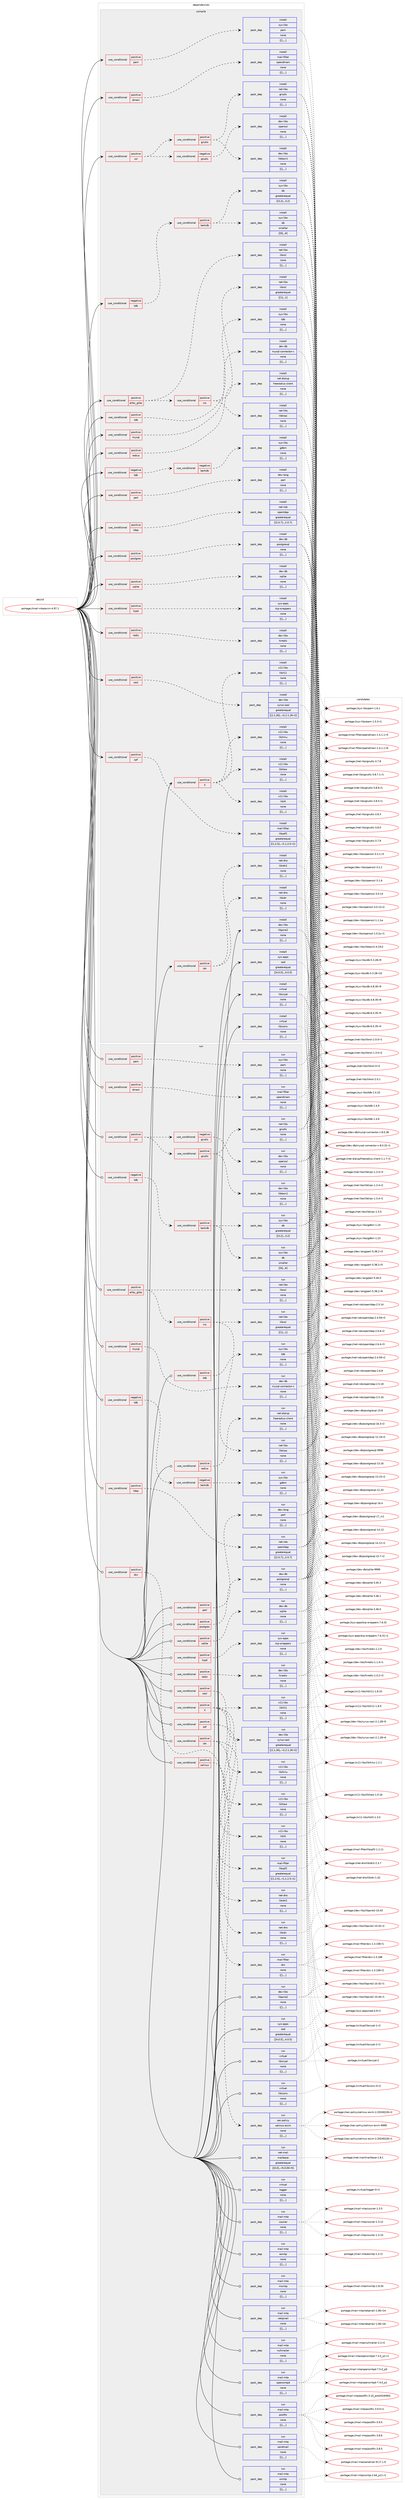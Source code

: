 digraph prolog {

# *************
# Graph options
# *************

newrank=true;
concentrate=true;
compound=true;
graph [rankdir=LR,fontname=Helvetica,fontsize=10,ranksep=1.5];#, ranksep=2.5, nodesep=0.2];
edge  [arrowhead=vee];
node  [fontname=Helvetica,fontsize=10];

# **********
# The ebuild
# **********

subgraph cluster_leftcol {
color=gray;
label=<<i>ebuild</i>>;
id [label="portage://mail-mta/exim-4.97.1", color=red, width=4, href="../mail-mta/exim-4.97.1.svg"];
}

# ****************
# The dependencies
# ****************

subgraph cluster_midcol {
color=gray;
label=<<i>dependencies</i>>;
subgraph cluster_compile {
fillcolor="#eeeeee";
style=filled;
label=<<i>compile</i>>;
subgraph cond73322 {
dependency294829 [label=<<TABLE BORDER="0" CELLBORDER="1" CELLSPACING="0" CELLPADDING="4"><TR><TD ROWSPAN="3" CELLPADDING="10">use_conditional</TD></TR><TR><TD>negative</TD></TR><TR><TD>tdb</TD></TR></TABLE>>, shape=none, color=red];
subgraph cond73323 {
dependency294830 [label=<<TABLE BORDER="0" CELLBORDER="1" CELLSPACING="0" CELLPADDING="4"><TR><TD ROWSPAN="3" CELLPADDING="10">use_conditional</TD></TR><TR><TD>negative</TD></TR><TR><TD>berkdb</TD></TR></TABLE>>, shape=none, color=red];
subgraph pack219046 {
dependency294831 [label=<<TABLE BORDER="0" CELLBORDER="1" CELLSPACING="0" CELLPADDING="4" WIDTH="220"><TR><TD ROWSPAN="6" CELLPADDING="30">pack_dep</TD></TR><TR><TD WIDTH="110">install</TD></TR><TR><TD>sys-libs</TD></TR><TR><TD>gdbm</TD></TR><TR><TD>none</TD></TR><TR><TD>[[],,,,]</TD></TR></TABLE>>, shape=none, color=blue];
}
dependency294830:e -> dependency294831:w [weight=20,style="dashed",arrowhead="vee"];
}
dependency294829:e -> dependency294830:w [weight=20,style="dashed",arrowhead="vee"];
}
id:e -> dependency294829:w [weight=20,style="solid",arrowhead="vee"];
subgraph cond73324 {
dependency294832 [label=<<TABLE BORDER="0" CELLBORDER="1" CELLSPACING="0" CELLPADDING="4"><TR><TD ROWSPAN="3" CELLPADDING="10">use_conditional</TD></TR><TR><TD>negative</TD></TR><TR><TD>tdb</TD></TR></TABLE>>, shape=none, color=red];
subgraph cond73325 {
dependency294833 [label=<<TABLE BORDER="0" CELLBORDER="1" CELLSPACING="0" CELLPADDING="4"><TR><TD ROWSPAN="3" CELLPADDING="10">use_conditional</TD></TR><TR><TD>positive</TD></TR><TR><TD>berkdb</TD></TR></TABLE>>, shape=none, color=red];
subgraph pack219047 {
dependency294834 [label=<<TABLE BORDER="0" CELLBORDER="1" CELLSPACING="0" CELLPADDING="4" WIDTH="220"><TR><TD ROWSPAN="6" CELLPADDING="30">pack_dep</TD></TR><TR><TD WIDTH="110">install</TD></TR><TR><TD>sys-libs</TD></TR><TR><TD>db</TD></TR><TR><TD>greaterequal</TD></TR><TR><TD>[[3,2],,,3.2]</TD></TR></TABLE>>, shape=none, color=blue];
}
dependency294833:e -> dependency294834:w [weight=20,style="dashed",arrowhead="vee"];
subgraph pack219048 {
dependency294835 [label=<<TABLE BORDER="0" CELLBORDER="1" CELLSPACING="0" CELLPADDING="4" WIDTH="220"><TR><TD ROWSPAN="6" CELLPADDING="30">pack_dep</TD></TR><TR><TD WIDTH="110">install</TD></TR><TR><TD>sys-libs</TD></TR><TR><TD>db</TD></TR><TR><TD>smaller</TD></TR><TR><TD>[[6],,,6]</TD></TR></TABLE>>, shape=none, color=blue];
}
dependency294833:e -> dependency294835:w [weight=20,style="dashed",arrowhead="vee"];
}
dependency294832:e -> dependency294833:w [weight=20,style="dashed",arrowhead="vee"];
}
id:e -> dependency294832:w [weight=20,style="solid",arrowhead="vee"];
subgraph cond73326 {
dependency294836 [label=<<TABLE BORDER="0" CELLBORDER="1" CELLSPACING="0" CELLPADDING="4"><TR><TD ROWSPAN="3" CELLPADDING="10">use_conditional</TD></TR><TR><TD>positive</TD></TR><TR><TD>X</TD></TR></TABLE>>, shape=none, color=red];
subgraph pack219049 {
dependency294837 [label=<<TABLE BORDER="0" CELLBORDER="1" CELLSPACING="0" CELLPADDING="4" WIDTH="220"><TR><TD ROWSPAN="6" CELLPADDING="30">pack_dep</TD></TR><TR><TD WIDTH="110">install</TD></TR><TR><TD>x11-libs</TD></TR><TR><TD>libX11</TD></TR><TR><TD>none</TD></TR><TR><TD>[[],,,,]</TD></TR></TABLE>>, shape=none, color=blue];
}
dependency294836:e -> dependency294837:w [weight=20,style="dashed",arrowhead="vee"];
subgraph pack219050 {
dependency294838 [label=<<TABLE BORDER="0" CELLBORDER="1" CELLSPACING="0" CELLPADDING="4" WIDTH="220"><TR><TD ROWSPAN="6" CELLPADDING="30">pack_dep</TD></TR><TR><TD WIDTH="110">install</TD></TR><TR><TD>x11-libs</TD></TR><TR><TD>libXmu</TD></TR><TR><TD>none</TD></TR><TR><TD>[[],,,,]</TD></TR></TABLE>>, shape=none, color=blue];
}
dependency294836:e -> dependency294838:w [weight=20,style="dashed",arrowhead="vee"];
subgraph pack219051 {
dependency294839 [label=<<TABLE BORDER="0" CELLBORDER="1" CELLSPACING="0" CELLPADDING="4" WIDTH="220"><TR><TD ROWSPAN="6" CELLPADDING="30">pack_dep</TD></TR><TR><TD WIDTH="110">install</TD></TR><TR><TD>x11-libs</TD></TR><TR><TD>libXt</TD></TR><TR><TD>none</TD></TR><TR><TD>[[],,,,]</TD></TR></TABLE>>, shape=none, color=blue];
}
dependency294836:e -> dependency294839:w [weight=20,style="dashed",arrowhead="vee"];
subgraph pack219052 {
dependency294840 [label=<<TABLE BORDER="0" CELLBORDER="1" CELLSPACING="0" CELLPADDING="4" WIDTH="220"><TR><TD ROWSPAN="6" CELLPADDING="30">pack_dep</TD></TR><TR><TD WIDTH="110">install</TD></TR><TR><TD>x11-libs</TD></TR><TR><TD>libXaw</TD></TR><TR><TD>none</TD></TR><TR><TD>[[],,,,]</TD></TR></TABLE>>, shape=none, color=blue];
}
dependency294836:e -> dependency294840:w [weight=20,style="dashed",arrowhead="vee"];
}
id:e -> dependency294836:w [weight=20,style="solid",arrowhead="vee"];
subgraph cond73327 {
dependency294841 [label=<<TABLE BORDER="0" CELLBORDER="1" CELLSPACING="0" CELLPADDING="4"><TR><TD ROWSPAN="3" CELLPADDING="10">use_conditional</TD></TR><TR><TD>positive</TD></TR><TR><TD>dmarc</TD></TR></TABLE>>, shape=none, color=red];
subgraph pack219053 {
dependency294842 [label=<<TABLE BORDER="0" CELLBORDER="1" CELLSPACING="0" CELLPADDING="4" WIDTH="220"><TR><TD ROWSPAN="6" CELLPADDING="30">pack_dep</TD></TR><TR><TD WIDTH="110">install</TD></TR><TR><TD>mail-filter</TD></TR><TR><TD>opendmarc</TD></TR><TR><TD>none</TD></TR><TR><TD>[[],,,,]</TD></TR></TABLE>>, shape=none, color=blue];
}
dependency294841:e -> dependency294842:w [weight=20,style="dashed",arrowhead="vee"];
}
id:e -> dependency294841:w [weight=20,style="solid",arrowhead="vee"];
subgraph cond73328 {
dependency294843 [label=<<TABLE BORDER="0" CELLBORDER="1" CELLSPACING="0" CELLPADDING="4"><TR><TD ROWSPAN="3" CELLPADDING="10">use_conditional</TD></TR><TR><TD>positive</TD></TR><TR><TD>elibc_glibc</TD></TR></TABLE>>, shape=none, color=red];
subgraph pack219054 {
dependency294844 [label=<<TABLE BORDER="0" CELLBORDER="1" CELLSPACING="0" CELLPADDING="4" WIDTH="220"><TR><TD ROWSPAN="6" CELLPADDING="30">pack_dep</TD></TR><TR><TD WIDTH="110">install</TD></TR><TR><TD>net-libs</TD></TR><TR><TD>libnsl</TD></TR><TR><TD>none</TD></TR><TR><TD>[[],,,,]</TD></TR></TABLE>>, shape=none, color=blue];
}
dependency294843:e -> dependency294844:w [weight=20,style="dashed",arrowhead="vee"];
subgraph cond73329 {
dependency294845 [label=<<TABLE BORDER="0" CELLBORDER="1" CELLSPACING="0" CELLPADDING="4"><TR><TD ROWSPAN="3" CELLPADDING="10">use_conditional</TD></TR><TR><TD>positive</TD></TR><TR><TD>nis</TD></TR></TABLE>>, shape=none, color=red];
subgraph pack219055 {
dependency294846 [label=<<TABLE BORDER="0" CELLBORDER="1" CELLSPACING="0" CELLPADDING="4" WIDTH="220"><TR><TD ROWSPAN="6" CELLPADDING="30">pack_dep</TD></TR><TR><TD WIDTH="110">install</TD></TR><TR><TD>net-libs</TD></TR><TR><TD>libtirpc</TD></TR><TR><TD>none</TD></TR><TR><TD>[[],,,,]</TD></TR></TABLE>>, shape=none, color=blue];
}
dependency294845:e -> dependency294846:w [weight=20,style="dashed",arrowhead="vee"];
subgraph pack219056 {
dependency294847 [label=<<TABLE BORDER="0" CELLBORDER="1" CELLSPACING="0" CELLPADDING="4" WIDTH="220"><TR><TD ROWSPAN="6" CELLPADDING="30">pack_dep</TD></TR><TR><TD WIDTH="110">install</TD></TR><TR><TD>net-libs</TD></TR><TR><TD>libnsl</TD></TR><TR><TD>greaterequal</TD></TR><TR><TD>[[1],,,1]</TD></TR></TABLE>>, shape=none, color=blue];
}
dependency294845:e -> dependency294847:w [weight=20,style="dashed",arrowhead="vee"];
}
dependency294843:e -> dependency294845:w [weight=20,style="dashed",arrowhead="vee"];
}
id:e -> dependency294843:w [weight=20,style="solid",arrowhead="vee"];
subgraph cond73330 {
dependency294848 [label=<<TABLE BORDER="0" CELLBORDER="1" CELLSPACING="0" CELLPADDING="4"><TR><TD ROWSPAN="3" CELLPADDING="10">use_conditional</TD></TR><TR><TD>positive</TD></TR><TR><TD>idn</TD></TR></TABLE>>, shape=none, color=red];
subgraph pack219057 {
dependency294849 [label=<<TABLE BORDER="0" CELLBORDER="1" CELLSPACING="0" CELLPADDING="4" WIDTH="220"><TR><TD ROWSPAN="6" CELLPADDING="30">pack_dep</TD></TR><TR><TD WIDTH="110">install</TD></TR><TR><TD>net-dns</TD></TR><TR><TD>libidn</TD></TR><TR><TD>none</TD></TR><TR><TD>[[],,,,]</TD></TR></TABLE>>, shape=none, color=blue];
}
dependency294848:e -> dependency294849:w [weight=20,style="dashed",arrowhead="vee"];
subgraph pack219058 {
dependency294850 [label=<<TABLE BORDER="0" CELLBORDER="1" CELLSPACING="0" CELLPADDING="4" WIDTH="220"><TR><TD ROWSPAN="6" CELLPADDING="30">pack_dep</TD></TR><TR><TD WIDTH="110">install</TD></TR><TR><TD>net-dns</TD></TR><TR><TD>libidn2</TD></TR><TR><TD>none</TD></TR><TR><TD>[[],,,,]</TD></TR></TABLE>>, shape=none, color=blue];
}
dependency294848:e -> dependency294850:w [weight=20,style="dashed",arrowhead="vee"];
}
id:e -> dependency294848:w [weight=20,style="solid",arrowhead="vee"];
subgraph cond73331 {
dependency294851 [label=<<TABLE BORDER="0" CELLBORDER="1" CELLSPACING="0" CELLPADDING="4"><TR><TD ROWSPAN="3" CELLPADDING="10">use_conditional</TD></TR><TR><TD>positive</TD></TR><TR><TD>ldap</TD></TR></TABLE>>, shape=none, color=red];
subgraph pack219059 {
dependency294852 [label=<<TABLE BORDER="0" CELLBORDER="1" CELLSPACING="0" CELLPADDING="4" WIDTH="220"><TR><TD ROWSPAN="6" CELLPADDING="30">pack_dep</TD></TR><TR><TD WIDTH="110">install</TD></TR><TR><TD>net-nds</TD></TR><TR><TD>openldap</TD></TR><TR><TD>greaterequal</TD></TR><TR><TD>[[2,0,7],,,2.0.7]</TD></TR></TABLE>>, shape=none, color=blue];
}
dependency294851:e -> dependency294852:w [weight=20,style="dashed",arrowhead="vee"];
}
id:e -> dependency294851:w [weight=20,style="solid",arrowhead="vee"];
subgraph cond73332 {
dependency294853 [label=<<TABLE BORDER="0" CELLBORDER="1" CELLSPACING="0" CELLPADDING="4"><TR><TD ROWSPAN="3" CELLPADDING="10">use_conditional</TD></TR><TR><TD>positive</TD></TR><TR><TD>mysql</TD></TR></TABLE>>, shape=none, color=red];
subgraph pack219060 {
dependency294854 [label=<<TABLE BORDER="0" CELLBORDER="1" CELLSPACING="0" CELLPADDING="4" WIDTH="220"><TR><TD ROWSPAN="6" CELLPADDING="30">pack_dep</TD></TR><TR><TD WIDTH="110">install</TD></TR><TR><TD>dev-db</TD></TR><TR><TD>mysql-connector-c</TD></TR><TR><TD>none</TD></TR><TR><TD>[[],,,,]</TD></TR></TABLE>>, shape=none, color=blue];
}
dependency294853:e -> dependency294854:w [weight=20,style="dashed",arrowhead="vee"];
}
id:e -> dependency294853:w [weight=20,style="solid",arrowhead="vee"];
subgraph cond73333 {
dependency294855 [label=<<TABLE BORDER="0" CELLBORDER="1" CELLSPACING="0" CELLPADDING="4"><TR><TD ROWSPAN="3" CELLPADDING="10">use_conditional</TD></TR><TR><TD>positive</TD></TR><TR><TD>pam</TD></TR></TABLE>>, shape=none, color=red];
subgraph pack219061 {
dependency294856 [label=<<TABLE BORDER="0" CELLBORDER="1" CELLSPACING="0" CELLPADDING="4" WIDTH="220"><TR><TD ROWSPAN="6" CELLPADDING="30">pack_dep</TD></TR><TR><TD WIDTH="110">install</TD></TR><TR><TD>sys-libs</TD></TR><TR><TD>pam</TD></TR><TR><TD>none</TD></TR><TR><TD>[[],,,,]</TD></TR></TABLE>>, shape=none, color=blue];
}
dependency294855:e -> dependency294856:w [weight=20,style="dashed",arrowhead="vee"];
}
id:e -> dependency294855:w [weight=20,style="solid",arrowhead="vee"];
subgraph cond73334 {
dependency294857 [label=<<TABLE BORDER="0" CELLBORDER="1" CELLSPACING="0" CELLPADDING="4"><TR><TD ROWSPAN="3" CELLPADDING="10">use_conditional</TD></TR><TR><TD>positive</TD></TR><TR><TD>perl</TD></TR></TABLE>>, shape=none, color=red];
subgraph pack219062 {
dependency294858 [label=<<TABLE BORDER="0" CELLBORDER="1" CELLSPACING="0" CELLPADDING="4" WIDTH="220"><TR><TD ROWSPAN="6" CELLPADDING="30">pack_dep</TD></TR><TR><TD WIDTH="110">install</TD></TR><TR><TD>dev-lang</TD></TR><TR><TD>perl</TD></TR><TR><TD>none</TD></TR><TR><TD>[[],,,,]</TD></TR></TABLE>>, shape=none, color=blue];
}
dependency294857:e -> dependency294858:w [weight=20,style="dashed",arrowhead="vee"];
}
id:e -> dependency294857:w [weight=20,style="solid",arrowhead="vee"];
subgraph cond73335 {
dependency294859 [label=<<TABLE BORDER="0" CELLBORDER="1" CELLSPACING="0" CELLPADDING="4"><TR><TD ROWSPAN="3" CELLPADDING="10">use_conditional</TD></TR><TR><TD>positive</TD></TR><TR><TD>postgres</TD></TR></TABLE>>, shape=none, color=red];
subgraph pack219063 {
dependency294860 [label=<<TABLE BORDER="0" CELLBORDER="1" CELLSPACING="0" CELLPADDING="4" WIDTH="220"><TR><TD ROWSPAN="6" CELLPADDING="30">pack_dep</TD></TR><TR><TD WIDTH="110">install</TD></TR><TR><TD>dev-db</TD></TR><TR><TD>postgresql</TD></TR><TR><TD>none</TD></TR><TR><TD>[[],,,,]</TD></TR></TABLE>>, shape=none, color=blue];
}
dependency294859:e -> dependency294860:w [weight=20,style="dashed",arrowhead="vee"];
}
id:e -> dependency294859:w [weight=20,style="solid",arrowhead="vee"];
subgraph cond73336 {
dependency294861 [label=<<TABLE BORDER="0" CELLBORDER="1" CELLSPACING="0" CELLPADDING="4"><TR><TD ROWSPAN="3" CELLPADDING="10">use_conditional</TD></TR><TR><TD>positive</TD></TR><TR><TD>radius</TD></TR></TABLE>>, shape=none, color=red];
subgraph pack219064 {
dependency294862 [label=<<TABLE BORDER="0" CELLBORDER="1" CELLSPACING="0" CELLPADDING="4" WIDTH="220"><TR><TD ROWSPAN="6" CELLPADDING="30">pack_dep</TD></TR><TR><TD WIDTH="110">install</TD></TR><TR><TD>net-dialup</TD></TR><TR><TD>freeradius-client</TD></TR><TR><TD>none</TD></TR><TR><TD>[[],,,,]</TD></TR></TABLE>>, shape=none, color=blue];
}
dependency294861:e -> dependency294862:w [weight=20,style="dashed",arrowhead="vee"];
}
id:e -> dependency294861:w [weight=20,style="solid",arrowhead="vee"];
subgraph cond73337 {
dependency294863 [label=<<TABLE BORDER="0" CELLBORDER="1" CELLSPACING="0" CELLPADDING="4"><TR><TD ROWSPAN="3" CELLPADDING="10">use_conditional</TD></TR><TR><TD>positive</TD></TR><TR><TD>redis</TD></TR></TABLE>>, shape=none, color=red];
subgraph pack219065 {
dependency294864 [label=<<TABLE BORDER="0" CELLBORDER="1" CELLSPACING="0" CELLPADDING="4" WIDTH="220"><TR><TD ROWSPAN="6" CELLPADDING="30">pack_dep</TD></TR><TR><TD WIDTH="110">install</TD></TR><TR><TD>dev-libs</TD></TR><TR><TD>hiredis</TD></TR><TR><TD>none</TD></TR><TR><TD>[[],,,,]</TD></TR></TABLE>>, shape=none, color=blue];
}
dependency294863:e -> dependency294864:w [weight=20,style="dashed",arrowhead="vee"];
}
id:e -> dependency294863:w [weight=20,style="solid",arrowhead="vee"];
subgraph cond73338 {
dependency294865 [label=<<TABLE BORDER="0" CELLBORDER="1" CELLSPACING="0" CELLPADDING="4"><TR><TD ROWSPAN="3" CELLPADDING="10">use_conditional</TD></TR><TR><TD>positive</TD></TR><TR><TD>sasl</TD></TR></TABLE>>, shape=none, color=red];
subgraph pack219066 {
dependency294866 [label=<<TABLE BORDER="0" CELLBORDER="1" CELLSPACING="0" CELLPADDING="4" WIDTH="220"><TR><TD ROWSPAN="6" CELLPADDING="30">pack_dep</TD></TR><TR><TD WIDTH="110">install</TD></TR><TR><TD>dev-libs</TD></TR><TR><TD>cyrus-sasl</TD></TR><TR><TD>greaterequal</TD></TR><TR><TD>[[2,1,26],,-r2,2.1.26-r2]</TD></TR></TABLE>>, shape=none, color=blue];
}
dependency294865:e -> dependency294866:w [weight=20,style="dashed",arrowhead="vee"];
}
id:e -> dependency294865:w [weight=20,style="solid",arrowhead="vee"];
subgraph cond73339 {
dependency294867 [label=<<TABLE BORDER="0" CELLBORDER="1" CELLSPACING="0" CELLPADDING="4"><TR><TD ROWSPAN="3" CELLPADDING="10">use_conditional</TD></TR><TR><TD>positive</TD></TR><TR><TD>spf</TD></TR></TABLE>>, shape=none, color=red];
subgraph pack219067 {
dependency294868 [label=<<TABLE BORDER="0" CELLBORDER="1" CELLSPACING="0" CELLPADDING="4" WIDTH="220"><TR><TD ROWSPAN="6" CELLPADDING="30">pack_dep</TD></TR><TR><TD WIDTH="110">install</TD></TR><TR><TD>mail-filter</TD></TR><TR><TD>libspf2</TD></TR><TR><TD>greaterequal</TD></TR><TR><TD>[[1,2,5],,-r1,1.2.5-r1]</TD></TR></TABLE>>, shape=none, color=blue];
}
dependency294867:e -> dependency294868:w [weight=20,style="dashed",arrowhead="vee"];
}
id:e -> dependency294867:w [weight=20,style="solid",arrowhead="vee"];
subgraph cond73340 {
dependency294869 [label=<<TABLE BORDER="0" CELLBORDER="1" CELLSPACING="0" CELLPADDING="4"><TR><TD ROWSPAN="3" CELLPADDING="10">use_conditional</TD></TR><TR><TD>positive</TD></TR><TR><TD>sqlite</TD></TR></TABLE>>, shape=none, color=red];
subgraph pack219068 {
dependency294870 [label=<<TABLE BORDER="0" CELLBORDER="1" CELLSPACING="0" CELLPADDING="4" WIDTH="220"><TR><TD ROWSPAN="6" CELLPADDING="30">pack_dep</TD></TR><TR><TD WIDTH="110">install</TD></TR><TR><TD>dev-db</TD></TR><TR><TD>sqlite</TD></TR><TR><TD>none</TD></TR><TR><TD>[[],,,,]</TD></TR></TABLE>>, shape=none, color=blue];
}
dependency294869:e -> dependency294870:w [weight=20,style="dashed",arrowhead="vee"];
}
id:e -> dependency294869:w [weight=20,style="solid",arrowhead="vee"];
subgraph cond73341 {
dependency294871 [label=<<TABLE BORDER="0" CELLBORDER="1" CELLSPACING="0" CELLPADDING="4"><TR><TD ROWSPAN="3" CELLPADDING="10">use_conditional</TD></TR><TR><TD>positive</TD></TR><TR><TD>ssl</TD></TR></TABLE>>, shape=none, color=red];
subgraph cond73342 {
dependency294872 [label=<<TABLE BORDER="0" CELLBORDER="1" CELLSPACING="0" CELLPADDING="4"><TR><TD ROWSPAN="3" CELLPADDING="10">use_conditional</TD></TR><TR><TD>positive</TD></TR><TR><TD>gnutls</TD></TR></TABLE>>, shape=none, color=red];
subgraph pack219069 {
dependency294873 [label=<<TABLE BORDER="0" CELLBORDER="1" CELLSPACING="0" CELLPADDING="4" WIDTH="220"><TR><TD ROWSPAN="6" CELLPADDING="30">pack_dep</TD></TR><TR><TD WIDTH="110">install</TD></TR><TR><TD>net-libs</TD></TR><TR><TD>gnutls</TD></TR><TR><TD>none</TD></TR><TR><TD>[[],,,,]</TD></TR></TABLE>>, shape=none, color=blue];
}
dependency294872:e -> dependency294873:w [weight=20,style="dashed",arrowhead="vee"];
subgraph pack219070 {
dependency294874 [label=<<TABLE BORDER="0" CELLBORDER="1" CELLSPACING="0" CELLPADDING="4" WIDTH="220"><TR><TD ROWSPAN="6" CELLPADDING="30">pack_dep</TD></TR><TR><TD WIDTH="110">install</TD></TR><TR><TD>dev-libs</TD></TR><TR><TD>libtasn1</TD></TR><TR><TD>none</TD></TR><TR><TD>[[],,,,]</TD></TR></TABLE>>, shape=none, color=blue];
}
dependency294872:e -> dependency294874:w [weight=20,style="dashed",arrowhead="vee"];
}
dependency294871:e -> dependency294872:w [weight=20,style="dashed",arrowhead="vee"];
subgraph cond73343 {
dependency294875 [label=<<TABLE BORDER="0" CELLBORDER="1" CELLSPACING="0" CELLPADDING="4"><TR><TD ROWSPAN="3" CELLPADDING="10">use_conditional</TD></TR><TR><TD>negative</TD></TR><TR><TD>gnutls</TD></TR></TABLE>>, shape=none, color=red];
subgraph pack219071 {
dependency294876 [label=<<TABLE BORDER="0" CELLBORDER="1" CELLSPACING="0" CELLPADDING="4" WIDTH="220"><TR><TD ROWSPAN="6" CELLPADDING="30">pack_dep</TD></TR><TR><TD WIDTH="110">install</TD></TR><TR><TD>dev-libs</TD></TR><TR><TD>openssl</TD></TR><TR><TD>none</TD></TR><TR><TD>[[],,,,]</TD></TR></TABLE>>, shape=none, color=blue];
}
dependency294875:e -> dependency294876:w [weight=20,style="dashed",arrowhead="vee"];
}
dependency294871:e -> dependency294875:w [weight=20,style="dashed",arrowhead="vee"];
}
id:e -> dependency294871:w [weight=20,style="solid",arrowhead="vee"];
subgraph cond73344 {
dependency294877 [label=<<TABLE BORDER="0" CELLBORDER="1" CELLSPACING="0" CELLPADDING="4"><TR><TD ROWSPAN="3" CELLPADDING="10">use_conditional</TD></TR><TR><TD>positive</TD></TR><TR><TD>tcpd</TD></TR></TABLE>>, shape=none, color=red];
subgraph pack219072 {
dependency294878 [label=<<TABLE BORDER="0" CELLBORDER="1" CELLSPACING="0" CELLPADDING="4" WIDTH="220"><TR><TD ROWSPAN="6" CELLPADDING="30">pack_dep</TD></TR><TR><TD WIDTH="110">install</TD></TR><TR><TD>sys-apps</TD></TR><TR><TD>tcp-wrappers</TD></TR><TR><TD>none</TD></TR><TR><TD>[[],,,,]</TD></TR></TABLE>>, shape=none, color=blue];
}
dependency294877:e -> dependency294878:w [weight=20,style="dashed",arrowhead="vee"];
}
id:e -> dependency294877:w [weight=20,style="solid",arrowhead="vee"];
subgraph cond73345 {
dependency294879 [label=<<TABLE BORDER="0" CELLBORDER="1" CELLSPACING="0" CELLPADDING="4"><TR><TD ROWSPAN="3" CELLPADDING="10">use_conditional</TD></TR><TR><TD>positive</TD></TR><TR><TD>tdb</TD></TR></TABLE>>, shape=none, color=red];
subgraph pack219073 {
dependency294880 [label=<<TABLE BORDER="0" CELLBORDER="1" CELLSPACING="0" CELLPADDING="4" WIDTH="220"><TR><TD ROWSPAN="6" CELLPADDING="30">pack_dep</TD></TR><TR><TD WIDTH="110">install</TD></TR><TR><TD>sys-libs</TD></TR><TR><TD>tdb</TD></TR><TR><TD>none</TD></TR><TR><TD>[[],,,,]</TD></TR></TABLE>>, shape=none, color=blue];
}
dependency294879:e -> dependency294880:w [weight=20,style="dashed",arrowhead="vee"];
}
id:e -> dependency294879:w [weight=20,style="solid",arrowhead="vee"];
subgraph pack219074 {
dependency294881 [label=<<TABLE BORDER="0" CELLBORDER="1" CELLSPACING="0" CELLPADDING="4" WIDTH="220"><TR><TD ROWSPAN="6" CELLPADDING="30">pack_dep</TD></TR><TR><TD WIDTH="110">install</TD></TR><TR><TD>dev-libs</TD></TR><TR><TD>libpcre2</TD></TR><TR><TD>none</TD></TR><TR><TD>[[],,,,]</TD></TR></TABLE>>, shape=none, color=blue];
}
id:e -> dependency294881:w [weight=20,style="solid",arrowhead="vee"];
subgraph pack219075 {
dependency294882 [label=<<TABLE BORDER="0" CELLBORDER="1" CELLSPACING="0" CELLPADDING="4" WIDTH="220"><TR><TD ROWSPAN="6" CELLPADDING="30">pack_dep</TD></TR><TR><TD WIDTH="110">install</TD></TR><TR><TD>sys-apps</TD></TR><TR><TD>sed</TD></TR><TR><TD>greaterequal</TD></TR><TR><TD>[[4,0,5],,,4.0.5]</TD></TR></TABLE>>, shape=none, color=blue];
}
id:e -> dependency294882:w [weight=20,style="solid",arrowhead="vee"];
subgraph pack219076 {
dependency294883 [label=<<TABLE BORDER="0" CELLBORDER="1" CELLSPACING="0" CELLPADDING="4" WIDTH="220"><TR><TD ROWSPAN="6" CELLPADDING="30">pack_dep</TD></TR><TR><TD WIDTH="110">install</TD></TR><TR><TD>virtual</TD></TR><TR><TD>libcrypt</TD></TR><TR><TD>none</TD></TR><TR><TD>[[],,,,]</TD></TR></TABLE>>, shape=none, color=blue];
}
id:e -> dependency294883:w [weight=20,style="solid",arrowhead="vee"];
subgraph pack219077 {
dependency294884 [label=<<TABLE BORDER="0" CELLBORDER="1" CELLSPACING="0" CELLPADDING="4" WIDTH="220"><TR><TD ROWSPAN="6" CELLPADDING="30">pack_dep</TD></TR><TR><TD WIDTH="110">install</TD></TR><TR><TD>virtual</TD></TR><TR><TD>libiconv</TD></TR><TR><TD>none</TD></TR><TR><TD>[[],,,,]</TD></TR></TABLE>>, shape=none, color=blue];
}
id:e -> dependency294884:w [weight=20,style="solid",arrowhead="vee"];
}
subgraph cluster_compileandrun {
fillcolor="#eeeeee";
style=filled;
label=<<i>compile and run</i>>;
}
subgraph cluster_run {
fillcolor="#eeeeee";
style=filled;
label=<<i>run</i>>;
subgraph cond73346 {
dependency294885 [label=<<TABLE BORDER="0" CELLBORDER="1" CELLSPACING="0" CELLPADDING="4"><TR><TD ROWSPAN="3" CELLPADDING="10">use_conditional</TD></TR><TR><TD>negative</TD></TR><TR><TD>tdb</TD></TR></TABLE>>, shape=none, color=red];
subgraph cond73347 {
dependency294886 [label=<<TABLE BORDER="0" CELLBORDER="1" CELLSPACING="0" CELLPADDING="4"><TR><TD ROWSPAN="3" CELLPADDING="10">use_conditional</TD></TR><TR><TD>negative</TD></TR><TR><TD>berkdb</TD></TR></TABLE>>, shape=none, color=red];
subgraph pack219078 {
dependency294887 [label=<<TABLE BORDER="0" CELLBORDER="1" CELLSPACING="0" CELLPADDING="4" WIDTH="220"><TR><TD ROWSPAN="6" CELLPADDING="30">pack_dep</TD></TR><TR><TD WIDTH="110">run</TD></TR><TR><TD>sys-libs</TD></TR><TR><TD>gdbm</TD></TR><TR><TD>none</TD></TR><TR><TD>[[],,,,]</TD></TR></TABLE>>, shape=none, color=blue];
}
dependency294886:e -> dependency294887:w [weight=20,style="dashed",arrowhead="vee"];
}
dependency294885:e -> dependency294886:w [weight=20,style="dashed",arrowhead="vee"];
}
id:e -> dependency294885:w [weight=20,style="solid",arrowhead="odot"];
subgraph cond73348 {
dependency294888 [label=<<TABLE BORDER="0" CELLBORDER="1" CELLSPACING="0" CELLPADDING="4"><TR><TD ROWSPAN="3" CELLPADDING="10">use_conditional</TD></TR><TR><TD>negative</TD></TR><TR><TD>tdb</TD></TR></TABLE>>, shape=none, color=red];
subgraph cond73349 {
dependency294889 [label=<<TABLE BORDER="0" CELLBORDER="1" CELLSPACING="0" CELLPADDING="4"><TR><TD ROWSPAN="3" CELLPADDING="10">use_conditional</TD></TR><TR><TD>positive</TD></TR><TR><TD>berkdb</TD></TR></TABLE>>, shape=none, color=red];
subgraph pack219079 {
dependency294890 [label=<<TABLE BORDER="0" CELLBORDER="1" CELLSPACING="0" CELLPADDING="4" WIDTH="220"><TR><TD ROWSPAN="6" CELLPADDING="30">pack_dep</TD></TR><TR><TD WIDTH="110">run</TD></TR><TR><TD>sys-libs</TD></TR><TR><TD>db</TD></TR><TR><TD>greaterequal</TD></TR><TR><TD>[[3,2],,,3.2]</TD></TR></TABLE>>, shape=none, color=blue];
}
dependency294889:e -> dependency294890:w [weight=20,style="dashed",arrowhead="vee"];
subgraph pack219080 {
dependency294891 [label=<<TABLE BORDER="0" CELLBORDER="1" CELLSPACING="0" CELLPADDING="4" WIDTH="220"><TR><TD ROWSPAN="6" CELLPADDING="30">pack_dep</TD></TR><TR><TD WIDTH="110">run</TD></TR><TR><TD>sys-libs</TD></TR><TR><TD>db</TD></TR><TR><TD>smaller</TD></TR><TR><TD>[[6],,,6]</TD></TR></TABLE>>, shape=none, color=blue];
}
dependency294889:e -> dependency294891:w [weight=20,style="dashed",arrowhead="vee"];
}
dependency294888:e -> dependency294889:w [weight=20,style="dashed",arrowhead="vee"];
}
id:e -> dependency294888:w [weight=20,style="solid",arrowhead="odot"];
subgraph cond73350 {
dependency294892 [label=<<TABLE BORDER="0" CELLBORDER="1" CELLSPACING="0" CELLPADDING="4"><TR><TD ROWSPAN="3" CELLPADDING="10">use_conditional</TD></TR><TR><TD>positive</TD></TR><TR><TD>X</TD></TR></TABLE>>, shape=none, color=red];
subgraph pack219081 {
dependency294893 [label=<<TABLE BORDER="0" CELLBORDER="1" CELLSPACING="0" CELLPADDING="4" WIDTH="220"><TR><TD ROWSPAN="6" CELLPADDING="30">pack_dep</TD></TR><TR><TD WIDTH="110">run</TD></TR><TR><TD>x11-libs</TD></TR><TR><TD>libX11</TD></TR><TR><TD>none</TD></TR><TR><TD>[[],,,,]</TD></TR></TABLE>>, shape=none, color=blue];
}
dependency294892:e -> dependency294893:w [weight=20,style="dashed",arrowhead="vee"];
subgraph pack219082 {
dependency294894 [label=<<TABLE BORDER="0" CELLBORDER="1" CELLSPACING="0" CELLPADDING="4" WIDTH="220"><TR><TD ROWSPAN="6" CELLPADDING="30">pack_dep</TD></TR><TR><TD WIDTH="110">run</TD></TR><TR><TD>x11-libs</TD></TR><TR><TD>libXmu</TD></TR><TR><TD>none</TD></TR><TR><TD>[[],,,,]</TD></TR></TABLE>>, shape=none, color=blue];
}
dependency294892:e -> dependency294894:w [weight=20,style="dashed",arrowhead="vee"];
subgraph pack219083 {
dependency294895 [label=<<TABLE BORDER="0" CELLBORDER="1" CELLSPACING="0" CELLPADDING="4" WIDTH="220"><TR><TD ROWSPAN="6" CELLPADDING="30">pack_dep</TD></TR><TR><TD WIDTH="110">run</TD></TR><TR><TD>x11-libs</TD></TR><TR><TD>libXt</TD></TR><TR><TD>none</TD></TR><TR><TD>[[],,,,]</TD></TR></TABLE>>, shape=none, color=blue];
}
dependency294892:e -> dependency294895:w [weight=20,style="dashed",arrowhead="vee"];
subgraph pack219084 {
dependency294896 [label=<<TABLE BORDER="0" CELLBORDER="1" CELLSPACING="0" CELLPADDING="4" WIDTH="220"><TR><TD ROWSPAN="6" CELLPADDING="30">pack_dep</TD></TR><TR><TD WIDTH="110">run</TD></TR><TR><TD>x11-libs</TD></TR><TR><TD>libXaw</TD></TR><TR><TD>none</TD></TR><TR><TD>[[],,,,]</TD></TR></TABLE>>, shape=none, color=blue];
}
dependency294892:e -> dependency294896:w [weight=20,style="dashed",arrowhead="vee"];
}
id:e -> dependency294892:w [weight=20,style="solid",arrowhead="odot"];
subgraph cond73351 {
dependency294897 [label=<<TABLE BORDER="0" CELLBORDER="1" CELLSPACING="0" CELLPADDING="4"><TR><TD ROWSPAN="3" CELLPADDING="10">use_conditional</TD></TR><TR><TD>positive</TD></TR><TR><TD>dcc</TD></TR></TABLE>>, shape=none, color=red];
subgraph pack219085 {
dependency294898 [label=<<TABLE BORDER="0" CELLBORDER="1" CELLSPACING="0" CELLPADDING="4" WIDTH="220"><TR><TD ROWSPAN="6" CELLPADDING="30">pack_dep</TD></TR><TR><TD WIDTH="110">run</TD></TR><TR><TD>mail-filter</TD></TR><TR><TD>dcc</TD></TR><TR><TD>none</TD></TR><TR><TD>[[],,,,]</TD></TR></TABLE>>, shape=none, color=blue];
}
dependency294897:e -> dependency294898:w [weight=20,style="dashed",arrowhead="vee"];
}
id:e -> dependency294897:w [weight=20,style="solid",arrowhead="odot"];
subgraph cond73352 {
dependency294899 [label=<<TABLE BORDER="0" CELLBORDER="1" CELLSPACING="0" CELLPADDING="4"><TR><TD ROWSPAN="3" CELLPADDING="10">use_conditional</TD></TR><TR><TD>positive</TD></TR><TR><TD>dmarc</TD></TR></TABLE>>, shape=none, color=red];
subgraph pack219086 {
dependency294900 [label=<<TABLE BORDER="0" CELLBORDER="1" CELLSPACING="0" CELLPADDING="4" WIDTH="220"><TR><TD ROWSPAN="6" CELLPADDING="30">pack_dep</TD></TR><TR><TD WIDTH="110">run</TD></TR><TR><TD>mail-filter</TD></TR><TR><TD>opendmarc</TD></TR><TR><TD>none</TD></TR><TR><TD>[[],,,,]</TD></TR></TABLE>>, shape=none, color=blue];
}
dependency294899:e -> dependency294900:w [weight=20,style="dashed",arrowhead="vee"];
}
id:e -> dependency294899:w [weight=20,style="solid",arrowhead="odot"];
subgraph cond73353 {
dependency294901 [label=<<TABLE BORDER="0" CELLBORDER="1" CELLSPACING="0" CELLPADDING="4"><TR><TD ROWSPAN="3" CELLPADDING="10">use_conditional</TD></TR><TR><TD>positive</TD></TR><TR><TD>elibc_glibc</TD></TR></TABLE>>, shape=none, color=red];
subgraph pack219087 {
dependency294902 [label=<<TABLE BORDER="0" CELLBORDER="1" CELLSPACING="0" CELLPADDING="4" WIDTH="220"><TR><TD ROWSPAN="6" CELLPADDING="30">pack_dep</TD></TR><TR><TD WIDTH="110">run</TD></TR><TR><TD>net-libs</TD></TR><TR><TD>libnsl</TD></TR><TR><TD>none</TD></TR><TR><TD>[[],,,,]</TD></TR></TABLE>>, shape=none, color=blue];
}
dependency294901:e -> dependency294902:w [weight=20,style="dashed",arrowhead="vee"];
subgraph cond73354 {
dependency294903 [label=<<TABLE BORDER="0" CELLBORDER="1" CELLSPACING="0" CELLPADDING="4"><TR><TD ROWSPAN="3" CELLPADDING="10">use_conditional</TD></TR><TR><TD>positive</TD></TR><TR><TD>nis</TD></TR></TABLE>>, shape=none, color=red];
subgraph pack219088 {
dependency294904 [label=<<TABLE BORDER="0" CELLBORDER="1" CELLSPACING="0" CELLPADDING="4" WIDTH="220"><TR><TD ROWSPAN="6" CELLPADDING="30">pack_dep</TD></TR><TR><TD WIDTH="110">run</TD></TR><TR><TD>net-libs</TD></TR><TR><TD>libtirpc</TD></TR><TR><TD>none</TD></TR><TR><TD>[[],,,,]</TD></TR></TABLE>>, shape=none, color=blue];
}
dependency294903:e -> dependency294904:w [weight=20,style="dashed",arrowhead="vee"];
subgraph pack219089 {
dependency294905 [label=<<TABLE BORDER="0" CELLBORDER="1" CELLSPACING="0" CELLPADDING="4" WIDTH="220"><TR><TD ROWSPAN="6" CELLPADDING="30">pack_dep</TD></TR><TR><TD WIDTH="110">run</TD></TR><TR><TD>net-libs</TD></TR><TR><TD>libnsl</TD></TR><TR><TD>greaterequal</TD></TR><TR><TD>[[1],,,1]</TD></TR></TABLE>>, shape=none, color=blue];
}
dependency294903:e -> dependency294905:w [weight=20,style="dashed",arrowhead="vee"];
}
dependency294901:e -> dependency294903:w [weight=20,style="dashed",arrowhead="vee"];
}
id:e -> dependency294901:w [weight=20,style="solid",arrowhead="odot"];
subgraph cond73355 {
dependency294906 [label=<<TABLE BORDER="0" CELLBORDER="1" CELLSPACING="0" CELLPADDING="4"><TR><TD ROWSPAN="3" CELLPADDING="10">use_conditional</TD></TR><TR><TD>positive</TD></TR><TR><TD>idn</TD></TR></TABLE>>, shape=none, color=red];
subgraph pack219090 {
dependency294907 [label=<<TABLE BORDER="0" CELLBORDER="1" CELLSPACING="0" CELLPADDING="4" WIDTH="220"><TR><TD ROWSPAN="6" CELLPADDING="30">pack_dep</TD></TR><TR><TD WIDTH="110">run</TD></TR><TR><TD>net-dns</TD></TR><TR><TD>libidn</TD></TR><TR><TD>none</TD></TR><TR><TD>[[],,,,]</TD></TR></TABLE>>, shape=none, color=blue];
}
dependency294906:e -> dependency294907:w [weight=20,style="dashed",arrowhead="vee"];
subgraph pack219091 {
dependency294908 [label=<<TABLE BORDER="0" CELLBORDER="1" CELLSPACING="0" CELLPADDING="4" WIDTH="220"><TR><TD ROWSPAN="6" CELLPADDING="30">pack_dep</TD></TR><TR><TD WIDTH="110">run</TD></TR><TR><TD>net-dns</TD></TR><TR><TD>libidn2</TD></TR><TR><TD>none</TD></TR><TR><TD>[[],,,,]</TD></TR></TABLE>>, shape=none, color=blue];
}
dependency294906:e -> dependency294908:w [weight=20,style="dashed",arrowhead="vee"];
}
id:e -> dependency294906:w [weight=20,style="solid",arrowhead="odot"];
subgraph cond73356 {
dependency294909 [label=<<TABLE BORDER="0" CELLBORDER="1" CELLSPACING="0" CELLPADDING="4"><TR><TD ROWSPAN="3" CELLPADDING="10">use_conditional</TD></TR><TR><TD>positive</TD></TR><TR><TD>ldap</TD></TR></TABLE>>, shape=none, color=red];
subgraph pack219092 {
dependency294910 [label=<<TABLE BORDER="0" CELLBORDER="1" CELLSPACING="0" CELLPADDING="4" WIDTH="220"><TR><TD ROWSPAN="6" CELLPADDING="30">pack_dep</TD></TR><TR><TD WIDTH="110">run</TD></TR><TR><TD>net-nds</TD></TR><TR><TD>openldap</TD></TR><TR><TD>greaterequal</TD></TR><TR><TD>[[2,0,7],,,2.0.7]</TD></TR></TABLE>>, shape=none, color=blue];
}
dependency294909:e -> dependency294910:w [weight=20,style="dashed",arrowhead="vee"];
}
id:e -> dependency294909:w [weight=20,style="solid",arrowhead="odot"];
subgraph cond73357 {
dependency294911 [label=<<TABLE BORDER="0" CELLBORDER="1" CELLSPACING="0" CELLPADDING="4"><TR><TD ROWSPAN="3" CELLPADDING="10">use_conditional</TD></TR><TR><TD>positive</TD></TR><TR><TD>mysql</TD></TR></TABLE>>, shape=none, color=red];
subgraph pack219093 {
dependency294912 [label=<<TABLE BORDER="0" CELLBORDER="1" CELLSPACING="0" CELLPADDING="4" WIDTH="220"><TR><TD ROWSPAN="6" CELLPADDING="30">pack_dep</TD></TR><TR><TD WIDTH="110">run</TD></TR><TR><TD>dev-db</TD></TR><TR><TD>mysql-connector-c</TD></TR><TR><TD>none</TD></TR><TR><TD>[[],,,,]</TD></TR></TABLE>>, shape=none, color=blue];
}
dependency294911:e -> dependency294912:w [weight=20,style="dashed",arrowhead="vee"];
}
id:e -> dependency294911:w [weight=20,style="solid",arrowhead="odot"];
subgraph cond73358 {
dependency294913 [label=<<TABLE BORDER="0" CELLBORDER="1" CELLSPACING="0" CELLPADDING="4"><TR><TD ROWSPAN="3" CELLPADDING="10">use_conditional</TD></TR><TR><TD>positive</TD></TR><TR><TD>pam</TD></TR></TABLE>>, shape=none, color=red];
subgraph pack219094 {
dependency294914 [label=<<TABLE BORDER="0" CELLBORDER="1" CELLSPACING="0" CELLPADDING="4" WIDTH="220"><TR><TD ROWSPAN="6" CELLPADDING="30">pack_dep</TD></TR><TR><TD WIDTH="110">run</TD></TR><TR><TD>sys-libs</TD></TR><TR><TD>pam</TD></TR><TR><TD>none</TD></TR><TR><TD>[[],,,,]</TD></TR></TABLE>>, shape=none, color=blue];
}
dependency294913:e -> dependency294914:w [weight=20,style="dashed",arrowhead="vee"];
}
id:e -> dependency294913:w [weight=20,style="solid",arrowhead="odot"];
subgraph cond73359 {
dependency294915 [label=<<TABLE BORDER="0" CELLBORDER="1" CELLSPACING="0" CELLPADDING="4"><TR><TD ROWSPAN="3" CELLPADDING="10">use_conditional</TD></TR><TR><TD>positive</TD></TR><TR><TD>perl</TD></TR></TABLE>>, shape=none, color=red];
subgraph pack219095 {
dependency294916 [label=<<TABLE BORDER="0" CELLBORDER="1" CELLSPACING="0" CELLPADDING="4" WIDTH="220"><TR><TD ROWSPAN="6" CELLPADDING="30">pack_dep</TD></TR><TR><TD WIDTH="110">run</TD></TR><TR><TD>dev-lang</TD></TR><TR><TD>perl</TD></TR><TR><TD>none</TD></TR><TR><TD>[[],,,,]</TD></TR></TABLE>>, shape=none, color=blue];
}
dependency294915:e -> dependency294916:w [weight=20,style="dashed",arrowhead="vee"];
}
id:e -> dependency294915:w [weight=20,style="solid",arrowhead="odot"];
subgraph cond73360 {
dependency294917 [label=<<TABLE BORDER="0" CELLBORDER="1" CELLSPACING="0" CELLPADDING="4"><TR><TD ROWSPAN="3" CELLPADDING="10">use_conditional</TD></TR><TR><TD>positive</TD></TR><TR><TD>postgres</TD></TR></TABLE>>, shape=none, color=red];
subgraph pack219096 {
dependency294918 [label=<<TABLE BORDER="0" CELLBORDER="1" CELLSPACING="0" CELLPADDING="4" WIDTH="220"><TR><TD ROWSPAN="6" CELLPADDING="30">pack_dep</TD></TR><TR><TD WIDTH="110">run</TD></TR><TR><TD>dev-db</TD></TR><TR><TD>postgresql</TD></TR><TR><TD>none</TD></TR><TR><TD>[[],,,,]</TD></TR></TABLE>>, shape=none, color=blue];
}
dependency294917:e -> dependency294918:w [weight=20,style="dashed",arrowhead="vee"];
}
id:e -> dependency294917:w [weight=20,style="solid",arrowhead="odot"];
subgraph cond73361 {
dependency294919 [label=<<TABLE BORDER="0" CELLBORDER="1" CELLSPACING="0" CELLPADDING="4"><TR><TD ROWSPAN="3" CELLPADDING="10">use_conditional</TD></TR><TR><TD>positive</TD></TR><TR><TD>radius</TD></TR></TABLE>>, shape=none, color=red];
subgraph pack219097 {
dependency294920 [label=<<TABLE BORDER="0" CELLBORDER="1" CELLSPACING="0" CELLPADDING="4" WIDTH="220"><TR><TD ROWSPAN="6" CELLPADDING="30">pack_dep</TD></TR><TR><TD WIDTH="110">run</TD></TR><TR><TD>net-dialup</TD></TR><TR><TD>freeradius-client</TD></TR><TR><TD>none</TD></TR><TR><TD>[[],,,,]</TD></TR></TABLE>>, shape=none, color=blue];
}
dependency294919:e -> dependency294920:w [weight=20,style="dashed",arrowhead="vee"];
}
id:e -> dependency294919:w [weight=20,style="solid",arrowhead="odot"];
subgraph cond73362 {
dependency294921 [label=<<TABLE BORDER="0" CELLBORDER="1" CELLSPACING="0" CELLPADDING="4"><TR><TD ROWSPAN="3" CELLPADDING="10">use_conditional</TD></TR><TR><TD>positive</TD></TR><TR><TD>redis</TD></TR></TABLE>>, shape=none, color=red];
subgraph pack219098 {
dependency294922 [label=<<TABLE BORDER="0" CELLBORDER="1" CELLSPACING="0" CELLPADDING="4" WIDTH="220"><TR><TD ROWSPAN="6" CELLPADDING="30">pack_dep</TD></TR><TR><TD WIDTH="110">run</TD></TR><TR><TD>dev-libs</TD></TR><TR><TD>hiredis</TD></TR><TR><TD>none</TD></TR><TR><TD>[[],,,,]</TD></TR></TABLE>>, shape=none, color=blue];
}
dependency294921:e -> dependency294922:w [weight=20,style="dashed",arrowhead="vee"];
}
id:e -> dependency294921:w [weight=20,style="solid",arrowhead="odot"];
subgraph cond73363 {
dependency294923 [label=<<TABLE BORDER="0" CELLBORDER="1" CELLSPACING="0" CELLPADDING="4"><TR><TD ROWSPAN="3" CELLPADDING="10">use_conditional</TD></TR><TR><TD>positive</TD></TR><TR><TD>sasl</TD></TR></TABLE>>, shape=none, color=red];
subgraph pack219099 {
dependency294924 [label=<<TABLE BORDER="0" CELLBORDER="1" CELLSPACING="0" CELLPADDING="4" WIDTH="220"><TR><TD ROWSPAN="6" CELLPADDING="30">pack_dep</TD></TR><TR><TD WIDTH="110">run</TD></TR><TR><TD>dev-libs</TD></TR><TR><TD>cyrus-sasl</TD></TR><TR><TD>greaterequal</TD></TR><TR><TD>[[2,1,26],,-r2,2.1.26-r2]</TD></TR></TABLE>>, shape=none, color=blue];
}
dependency294923:e -> dependency294924:w [weight=20,style="dashed",arrowhead="vee"];
}
id:e -> dependency294923:w [weight=20,style="solid",arrowhead="odot"];
subgraph cond73364 {
dependency294925 [label=<<TABLE BORDER="0" CELLBORDER="1" CELLSPACING="0" CELLPADDING="4"><TR><TD ROWSPAN="3" CELLPADDING="10">use_conditional</TD></TR><TR><TD>positive</TD></TR><TR><TD>selinux</TD></TR></TABLE>>, shape=none, color=red];
subgraph pack219100 {
dependency294926 [label=<<TABLE BORDER="0" CELLBORDER="1" CELLSPACING="0" CELLPADDING="4" WIDTH="220"><TR><TD ROWSPAN="6" CELLPADDING="30">pack_dep</TD></TR><TR><TD WIDTH="110">run</TD></TR><TR><TD>sec-policy</TD></TR><TR><TD>selinux-exim</TD></TR><TR><TD>none</TD></TR><TR><TD>[[],,,,]</TD></TR></TABLE>>, shape=none, color=blue];
}
dependency294925:e -> dependency294926:w [weight=20,style="dashed",arrowhead="vee"];
}
id:e -> dependency294925:w [weight=20,style="solid",arrowhead="odot"];
subgraph cond73365 {
dependency294927 [label=<<TABLE BORDER="0" CELLBORDER="1" CELLSPACING="0" CELLPADDING="4"><TR><TD ROWSPAN="3" CELLPADDING="10">use_conditional</TD></TR><TR><TD>positive</TD></TR><TR><TD>spf</TD></TR></TABLE>>, shape=none, color=red];
subgraph pack219101 {
dependency294928 [label=<<TABLE BORDER="0" CELLBORDER="1" CELLSPACING="0" CELLPADDING="4" WIDTH="220"><TR><TD ROWSPAN="6" CELLPADDING="30">pack_dep</TD></TR><TR><TD WIDTH="110">run</TD></TR><TR><TD>mail-filter</TD></TR><TR><TD>libspf2</TD></TR><TR><TD>greaterequal</TD></TR><TR><TD>[[1,2,5],,-r1,1.2.5-r1]</TD></TR></TABLE>>, shape=none, color=blue];
}
dependency294927:e -> dependency294928:w [weight=20,style="dashed",arrowhead="vee"];
}
id:e -> dependency294927:w [weight=20,style="solid",arrowhead="odot"];
subgraph cond73366 {
dependency294929 [label=<<TABLE BORDER="0" CELLBORDER="1" CELLSPACING="0" CELLPADDING="4"><TR><TD ROWSPAN="3" CELLPADDING="10">use_conditional</TD></TR><TR><TD>positive</TD></TR><TR><TD>sqlite</TD></TR></TABLE>>, shape=none, color=red];
subgraph pack219102 {
dependency294930 [label=<<TABLE BORDER="0" CELLBORDER="1" CELLSPACING="0" CELLPADDING="4" WIDTH="220"><TR><TD ROWSPAN="6" CELLPADDING="30">pack_dep</TD></TR><TR><TD WIDTH="110">run</TD></TR><TR><TD>dev-db</TD></TR><TR><TD>sqlite</TD></TR><TR><TD>none</TD></TR><TR><TD>[[],,,,]</TD></TR></TABLE>>, shape=none, color=blue];
}
dependency294929:e -> dependency294930:w [weight=20,style="dashed",arrowhead="vee"];
}
id:e -> dependency294929:w [weight=20,style="solid",arrowhead="odot"];
subgraph cond73367 {
dependency294931 [label=<<TABLE BORDER="0" CELLBORDER="1" CELLSPACING="0" CELLPADDING="4"><TR><TD ROWSPAN="3" CELLPADDING="10">use_conditional</TD></TR><TR><TD>positive</TD></TR><TR><TD>ssl</TD></TR></TABLE>>, shape=none, color=red];
subgraph cond73368 {
dependency294932 [label=<<TABLE BORDER="0" CELLBORDER="1" CELLSPACING="0" CELLPADDING="4"><TR><TD ROWSPAN="3" CELLPADDING="10">use_conditional</TD></TR><TR><TD>positive</TD></TR><TR><TD>gnutls</TD></TR></TABLE>>, shape=none, color=red];
subgraph pack219103 {
dependency294933 [label=<<TABLE BORDER="0" CELLBORDER="1" CELLSPACING="0" CELLPADDING="4" WIDTH="220"><TR><TD ROWSPAN="6" CELLPADDING="30">pack_dep</TD></TR><TR><TD WIDTH="110">run</TD></TR><TR><TD>net-libs</TD></TR><TR><TD>gnutls</TD></TR><TR><TD>none</TD></TR><TR><TD>[[],,,,]</TD></TR></TABLE>>, shape=none, color=blue];
}
dependency294932:e -> dependency294933:w [weight=20,style="dashed",arrowhead="vee"];
subgraph pack219104 {
dependency294934 [label=<<TABLE BORDER="0" CELLBORDER="1" CELLSPACING="0" CELLPADDING="4" WIDTH="220"><TR><TD ROWSPAN="6" CELLPADDING="30">pack_dep</TD></TR><TR><TD WIDTH="110">run</TD></TR><TR><TD>dev-libs</TD></TR><TR><TD>libtasn1</TD></TR><TR><TD>none</TD></TR><TR><TD>[[],,,,]</TD></TR></TABLE>>, shape=none, color=blue];
}
dependency294932:e -> dependency294934:w [weight=20,style="dashed",arrowhead="vee"];
}
dependency294931:e -> dependency294932:w [weight=20,style="dashed",arrowhead="vee"];
subgraph cond73369 {
dependency294935 [label=<<TABLE BORDER="0" CELLBORDER="1" CELLSPACING="0" CELLPADDING="4"><TR><TD ROWSPAN="3" CELLPADDING="10">use_conditional</TD></TR><TR><TD>negative</TD></TR><TR><TD>gnutls</TD></TR></TABLE>>, shape=none, color=red];
subgraph pack219105 {
dependency294936 [label=<<TABLE BORDER="0" CELLBORDER="1" CELLSPACING="0" CELLPADDING="4" WIDTH="220"><TR><TD ROWSPAN="6" CELLPADDING="30">pack_dep</TD></TR><TR><TD WIDTH="110">run</TD></TR><TR><TD>dev-libs</TD></TR><TR><TD>openssl</TD></TR><TR><TD>none</TD></TR><TR><TD>[[],,,,]</TD></TR></TABLE>>, shape=none, color=blue];
}
dependency294935:e -> dependency294936:w [weight=20,style="dashed",arrowhead="vee"];
}
dependency294931:e -> dependency294935:w [weight=20,style="dashed",arrowhead="vee"];
}
id:e -> dependency294931:w [weight=20,style="solid",arrowhead="odot"];
subgraph cond73370 {
dependency294937 [label=<<TABLE BORDER="0" CELLBORDER="1" CELLSPACING="0" CELLPADDING="4"><TR><TD ROWSPAN="3" CELLPADDING="10">use_conditional</TD></TR><TR><TD>positive</TD></TR><TR><TD>tcpd</TD></TR></TABLE>>, shape=none, color=red];
subgraph pack219106 {
dependency294938 [label=<<TABLE BORDER="0" CELLBORDER="1" CELLSPACING="0" CELLPADDING="4" WIDTH="220"><TR><TD ROWSPAN="6" CELLPADDING="30">pack_dep</TD></TR><TR><TD WIDTH="110">run</TD></TR><TR><TD>sys-apps</TD></TR><TR><TD>tcp-wrappers</TD></TR><TR><TD>none</TD></TR><TR><TD>[[],,,,]</TD></TR></TABLE>>, shape=none, color=blue];
}
dependency294937:e -> dependency294938:w [weight=20,style="dashed",arrowhead="vee"];
}
id:e -> dependency294937:w [weight=20,style="solid",arrowhead="odot"];
subgraph cond73371 {
dependency294939 [label=<<TABLE BORDER="0" CELLBORDER="1" CELLSPACING="0" CELLPADDING="4"><TR><TD ROWSPAN="3" CELLPADDING="10">use_conditional</TD></TR><TR><TD>positive</TD></TR><TR><TD>tdb</TD></TR></TABLE>>, shape=none, color=red];
subgraph pack219107 {
dependency294940 [label=<<TABLE BORDER="0" CELLBORDER="1" CELLSPACING="0" CELLPADDING="4" WIDTH="220"><TR><TD ROWSPAN="6" CELLPADDING="30">pack_dep</TD></TR><TR><TD WIDTH="110">run</TD></TR><TR><TD>sys-libs</TD></TR><TR><TD>tdb</TD></TR><TR><TD>none</TD></TR><TR><TD>[[],,,,]</TD></TR></TABLE>>, shape=none, color=blue];
}
dependency294939:e -> dependency294940:w [weight=20,style="dashed",arrowhead="vee"];
}
id:e -> dependency294939:w [weight=20,style="solid",arrowhead="odot"];
subgraph pack219108 {
dependency294941 [label=<<TABLE BORDER="0" CELLBORDER="1" CELLSPACING="0" CELLPADDING="4" WIDTH="220"><TR><TD ROWSPAN="6" CELLPADDING="30">pack_dep</TD></TR><TR><TD WIDTH="110">run</TD></TR><TR><TD>dev-libs</TD></TR><TR><TD>libpcre2</TD></TR><TR><TD>none</TD></TR><TR><TD>[[],,,,]</TD></TR></TABLE>>, shape=none, color=blue];
}
id:e -> dependency294941:w [weight=20,style="solid",arrowhead="odot"];
subgraph pack219109 {
dependency294942 [label=<<TABLE BORDER="0" CELLBORDER="1" CELLSPACING="0" CELLPADDING="4" WIDTH="220"><TR><TD ROWSPAN="6" CELLPADDING="30">pack_dep</TD></TR><TR><TD WIDTH="110">run</TD></TR><TR><TD>net-mail</TD></TR><TR><TD>mailbase</TD></TR><TR><TD>greaterequal</TD></TR><TR><TD>[[0,0],,-r5,0.00-r5]</TD></TR></TABLE>>, shape=none, color=blue];
}
id:e -> dependency294942:w [weight=20,style="solid",arrowhead="odot"];
subgraph pack219110 {
dependency294943 [label=<<TABLE BORDER="0" CELLBORDER="1" CELLSPACING="0" CELLPADDING="4" WIDTH="220"><TR><TD ROWSPAN="6" CELLPADDING="30">pack_dep</TD></TR><TR><TD WIDTH="110">run</TD></TR><TR><TD>sys-apps</TD></TR><TR><TD>sed</TD></TR><TR><TD>greaterequal</TD></TR><TR><TD>[[4,0,5],,,4.0.5]</TD></TR></TABLE>>, shape=none, color=blue];
}
id:e -> dependency294943:w [weight=20,style="solid",arrowhead="odot"];
subgraph pack219111 {
dependency294944 [label=<<TABLE BORDER="0" CELLBORDER="1" CELLSPACING="0" CELLPADDING="4" WIDTH="220"><TR><TD ROWSPAN="6" CELLPADDING="30">pack_dep</TD></TR><TR><TD WIDTH="110">run</TD></TR><TR><TD>virtual</TD></TR><TR><TD>libcrypt</TD></TR><TR><TD>none</TD></TR><TR><TD>[[],,,,]</TD></TR></TABLE>>, shape=none, color=blue];
}
id:e -> dependency294944:w [weight=20,style="solid",arrowhead="odot"];
subgraph pack219112 {
dependency294945 [label=<<TABLE BORDER="0" CELLBORDER="1" CELLSPACING="0" CELLPADDING="4" WIDTH="220"><TR><TD ROWSPAN="6" CELLPADDING="30">pack_dep</TD></TR><TR><TD WIDTH="110">run</TD></TR><TR><TD>virtual</TD></TR><TR><TD>libiconv</TD></TR><TR><TD>none</TD></TR><TR><TD>[[],,,,]</TD></TR></TABLE>>, shape=none, color=blue];
}
id:e -> dependency294945:w [weight=20,style="solid",arrowhead="odot"];
subgraph pack219113 {
dependency294946 [label=<<TABLE BORDER="0" CELLBORDER="1" CELLSPACING="0" CELLPADDING="4" WIDTH="220"><TR><TD ROWSPAN="6" CELLPADDING="30">pack_dep</TD></TR><TR><TD WIDTH="110">run</TD></TR><TR><TD>virtual</TD></TR><TR><TD>logger</TD></TR><TR><TD>none</TD></TR><TR><TD>[[],,,,]</TD></TR></TABLE>>, shape=none, color=blue];
}
id:e -> dependency294946:w [weight=20,style="solid",arrowhead="odot"];
subgraph pack219114 {
dependency294947 [label=<<TABLE BORDER="0" CELLBORDER="1" CELLSPACING="0" CELLPADDING="4" WIDTH="220"><TR><TD ROWSPAN="6" CELLPADDING="30">pack_dep</TD></TR><TR><TD WIDTH="110">run</TD></TR><TR><TD>mail-mta</TD></TR><TR><TD>courier</TD></TR><TR><TD>none</TD></TR><TR><TD>[[],,,,]</TD></TR></TABLE>>, shape=none, color=blue];
}
id:e -> dependency294947:w [weight=20,style="solid",arrowhead="odot"];
subgraph pack219115 {
dependency294948 [label=<<TABLE BORDER="0" CELLBORDER="1" CELLSPACING="0" CELLPADDING="4" WIDTH="220"><TR><TD ROWSPAN="6" CELLPADDING="30">pack_dep</TD></TR><TR><TD WIDTH="110">run</TD></TR><TR><TD>mail-mta</TD></TR><TR><TD>esmtp</TD></TR><TR><TD>none</TD></TR><TR><TD>[[],,,,]</TD></TR></TABLE>>, shape=none, color=blue];
}
id:e -> dependency294948:w [weight=20,style="solid",arrowhead="odot"];
subgraph pack219116 {
dependency294949 [label=<<TABLE BORDER="0" CELLBORDER="1" CELLSPACING="0" CELLPADDING="4" WIDTH="220"><TR><TD ROWSPAN="6" CELLPADDING="30">pack_dep</TD></TR><TR><TD WIDTH="110">run</TD></TR><TR><TD>mail-mta</TD></TR><TR><TD>msmtp</TD></TR><TR><TD>none</TD></TR><TR><TD>[[],,,,]</TD></TR></TABLE>>, shape=none, color=blue];
}
id:e -> dependency294949:w [weight=20,style="solid",arrowhead="odot"];
subgraph pack219117 {
dependency294950 [label=<<TABLE BORDER="0" CELLBORDER="1" CELLSPACING="0" CELLPADDING="4" WIDTH="220"><TR><TD ROWSPAN="6" CELLPADDING="30">pack_dep</TD></TR><TR><TD WIDTH="110">run</TD></TR><TR><TD>mail-mta</TD></TR><TR><TD>netqmail</TD></TR><TR><TD>none</TD></TR><TR><TD>[[],,,,]</TD></TR></TABLE>>, shape=none, color=blue];
}
id:e -> dependency294950:w [weight=20,style="solid",arrowhead="odot"];
subgraph pack219118 {
dependency294951 [label=<<TABLE BORDER="0" CELLBORDER="1" CELLSPACING="0" CELLPADDING="4" WIDTH="220"><TR><TD ROWSPAN="6" CELLPADDING="30">pack_dep</TD></TR><TR><TD WIDTH="110">run</TD></TR><TR><TD>mail-mta</TD></TR><TR><TD>nullmailer</TD></TR><TR><TD>none</TD></TR><TR><TD>[[],,,,]</TD></TR></TABLE>>, shape=none, color=blue];
}
id:e -> dependency294951:w [weight=20,style="solid",arrowhead="odot"];
subgraph pack219119 {
dependency294952 [label=<<TABLE BORDER="0" CELLBORDER="1" CELLSPACING="0" CELLPADDING="4" WIDTH="220"><TR><TD ROWSPAN="6" CELLPADDING="30">pack_dep</TD></TR><TR><TD WIDTH="110">run</TD></TR><TR><TD>mail-mta</TD></TR><TR><TD>opensmtpd</TD></TR><TR><TD>none</TD></TR><TR><TD>[[],,,,]</TD></TR></TABLE>>, shape=none, color=blue];
}
id:e -> dependency294952:w [weight=20,style="solid",arrowhead="odot"];
subgraph pack219120 {
dependency294953 [label=<<TABLE BORDER="0" CELLBORDER="1" CELLSPACING="0" CELLPADDING="4" WIDTH="220"><TR><TD ROWSPAN="6" CELLPADDING="30">pack_dep</TD></TR><TR><TD WIDTH="110">run</TD></TR><TR><TD>mail-mta</TD></TR><TR><TD>postfix</TD></TR><TR><TD>none</TD></TR><TR><TD>[[],,,,]</TD></TR></TABLE>>, shape=none, color=blue];
}
id:e -> dependency294953:w [weight=20,style="solid",arrowhead="odot"];
subgraph pack219121 {
dependency294954 [label=<<TABLE BORDER="0" CELLBORDER="1" CELLSPACING="0" CELLPADDING="4" WIDTH="220"><TR><TD ROWSPAN="6" CELLPADDING="30">pack_dep</TD></TR><TR><TD WIDTH="110">run</TD></TR><TR><TD>mail-mta</TD></TR><TR><TD>sendmail</TD></TR><TR><TD>none</TD></TR><TR><TD>[[],,,,]</TD></TR></TABLE>>, shape=none, color=blue];
}
id:e -> dependency294954:w [weight=20,style="solid",arrowhead="odot"];
subgraph pack219122 {
dependency294955 [label=<<TABLE BORDER="0" CELLBORDER="1" CELLSPACING="0" CELLPADDING="4" WIDTH="220"><TR><TD ROWSPAN="6" CELLPADDING="30">pack_dep</TD></TR><TR><TD WIDTH="110">run</TD></TR><TR><TD>mail-mta</TD></TR><TR><TD>ssmtp</TD></TR><TR><TD>none</TD></TR><TR><TD>[[],,,,]</TD></TR></TABLE>>, shape=none, color=blue];
}
id:e -> dependency294955:w [weight=20,style="solid",arrowhead="odot"];
}
}

# **************
# The candidates
# **************

subgraph cluster_choices {
rank=same;
color=gray;
label=<<i>candidates</i>>;

subgraph choice219046 {
color=black;
nodesep=1;
choice115121115451081059811547103100981094549465052 [label="portage://sys-libs/gdbm-1.24", color=red, width=4,href="../sys-libs/gdbm-1.24.svg"];
choice115121115451081059811547103100981094549465051 [label="portage://sys-libs/gdbm-1.23", color=red, width=4,href="../sys-libs/gdbm-1.23.svg"];
dependency294831:e -> choice115121115451081059811547103100981094549465052:w [style=dotted,weight="100"];
dependency294831:e -> choice115121115451081059811547103100981094549465051:w [style=dotted,weight="100"];
}
subgraph choice219047 {
color=black;
nodesep=1;
choice11512111545108105981154710098455446484651534511453 [label="portage://sys-libs/db-6.0.35-r5", color=red, width=4,href="../sys-libs/db-6.0.35-r5.svg"];
choice11512111545108105981154710098455446484651534511452 [label="portage://sys-libs/db-6.0.35-r4", color=red, width=4,href="../sys-libs/db-6.0.35-r4.svg"];
choice11512111545108105981154710098455346514650564511457 [label="portage://sys-libs/db-5.3.28-r9", color=red, width=4,href="../sys-libs/db-5.3.28-r9.svg"];
choice1151211154510810598115471009845534651465056451144948 [label="portage://sys-libs/db-5.3.28-r10", color=red, width=4,href="../sys-libs/db-5.3.28-r10.svg"];
choice11512111545108105981154710098455246564651484511457 [label="portage://sys-libs/db-4.8.30-r9", color=red, width=4,href="../sys-libs/db-4.8.30-r9.svg"];
choice11512111545108105981154710098455246564651484511456 [label="portage://sys-libs/db-4.8.30-r8", color=red, width=4,href="../sys-libs/db-4.8.30-r8.svg"];
dependency294834:e -> choice11512111545108105981154710098455446484651534511453:w [style=dotted,weight="100"];
dependency294834:e -> choice11512111545108105981154710098455446484651534511452:w [style=dotted,weight="100"];
dependency294834:e -> choice11512111545108105981154710098455346514650564511457:w [style=dotted,weight="100"];
dependency294834:e -> choice1151211154510810598115471009845534651465056451144948:w [style=dotted,weight="100"];
dependency294834:e -> choice11512111545108105981154710098455246564651484511457:w [style=dotted,weight="100"];
dependency294834:e -> choice11512111545108105981154710098455246564651484511456:w [style=dotted,weight="100"];
}
subgraph choice219048 {
color=black;
nodesep=1;
choice11512111545108105981154710098455446484651534511453 [label="portage://sys-libs/db-6.0.35-r5", color=red, width=4,href="../sys-libs/db-6.0.35-r5.svg"];
choice11512111545108105981154710098455446484651534511452 [label="portage://sys-libs/db-6.0.35-r4", color=red, width=4,href="../sys-libs/db-6.0.35-r4.svg"];
choice11512111545108105981154710098455346514650564511457 [label="portage://sys-libs/db-5.3.28-r9", color=red, width=4,href="../sys-libs/db-5.3.28-r9.svg"];
choice1151211154510810598115471009845534651465056451144948 [label="portage://sys-libs/db-5.3.28-r10", color=red, width=4,href="../sys-libs/db-5.3.28-r10.svg"];
choice11512111545108105981154710098455246564651484511457 [label="portage://sys-libs/db-4.8.30-r9", color=red, width=4,href="../sys-libs/db-4.8.30-r9.svg"];
choice11512111545108105981154710098455246564651484511456 [label="portage://sys-libs/db-4.8.30-r8", color=red, width=4,href="../sys-libs/db-4.8.30-r8.svg"];
dependency294835:e -> choice11512111545108105981154710098455446484651534511453:w [style=dotted,weight="100"];
dependency294835:e -> choice11512111545108105981154710098455446484651534511452:w [style=dotted,weight="100"];
dependency294835:e -> choice11512111545108105981154710098455346514650564511457:w [style=dotted,weight="100"];
dependency294835:e -> choice1151211154510810598115471009845534651465056451144948:w [style=dotted,weight="100"];
dependency294835:e -> choice11512111545108105981154710098455246564651484511457:w [style=dotted,weight="100"];
dependency294835:e -> choice11512111545108105981154710098455246564651484511456:w [style=dotted,weight="100"];
}
subgraph choice219049 {
color=black;
nodesep=1;
choice12049494510810598115471081059888494945494656464948 [label="portage://x11-libs/libX11-1.8.10", color=red, width=4,href="../x11-libs/libX11-1.8.10.svg"];
choice120494945108105981154710810598884949454946564657 [label="portage://x11-libs/libX11-1.8.9", color=red, width=4,href="../x11-libs/libX11-1.8.9.svg"];
dependency294837:e -> choice12049494510810598115471081059888494945494656464948:w [style=dotted,weight="100"];
dependency294837:e -> choice120494945108105981154710810598884949454946564657:w [style=dotted,weight="100"];
}
subgraph choice219050 {
color=black;
nodesep=1;
choice12049494510810598115471081059888109117454946504649 [label="portage://x11-libs/libXmu-1.2.1", color=red, width=4,href="../x11-libs/libXmu-1.2.1.svg"];
dependency294838:e -> choice12049494510810598115471081059888109117454946504649:w [style=dotted,weight="100"];
}
subgraph choice219051 {
color=black;
nodesep=1;
choice12049494510810598115471081059888116454946514648 [label="portage://x11-libs/libXt-1.3.0", color=red, width=4,href="../x11-libs/libXt-1.3.0.svg"];
dependency294839:e -> choice12049494510810598115471081059888116454946514648:w [style=dotted,weight="100"];
}
subgraph choice219052 {
color=black;
nodesep=1;
choice120494945108105981154710810598889711945494648464954 [label="portage://x11-libs/libXaw-1.0.16", color=red, width=4,href="../x11-libs/libXaw-1.0.16.svg"];
dependency294840:e -> choice120494945108105981154710810598889711945494648464954:w [style=dotted,weight="100"];
}
subgraph choice219053 {
color=black;
nodesep=1;
choice109971051084510210510811610111447111112101110100109971149945494652464946494511454 [label="portage://mail-filter/opendmarc-1.4.1.1-r6", color=red, width=4,href="../mail-filter/opendmarc-1.4.1.1-r6.svg"];
choice109971051084510210510811610111447111112101110100109971149945494652464946494511453 [label="portage://mail-filter/opendmarc-1.4.1.1-r5", color=red, width=4,href="../mail-filter/opendmarc-1.4.1.1-r5.svg"];
dependency294842:e -> choice109971051084510210510811610111447111112101110100109971149945494652464946494511454:w [style=dotted,weight="100"];
dependency294842:e -> choice109971051084510210510811610111447111112101110100109971149945494652464946494511453:w [style=dotted,weight="100"];
}
subgraph choice219054 {
color=black;
nodesep=1;
choice11010111645108105981154710810598110115108455046484649 [label="portage://net-libs/libnsl-2.0.1", color=red, width=4,href="../net-libs/libnsl-2.0.1.svg"];
choice110101116451081059811547108105981101151084550464846484511449 [label="portage://net-libs/libnsl-2.0.0-r1", color=red, width=4,href="../net-libs/libnsl-2.0.0-r1.svg"];
choice110101116451081059811547108105981101151084549465146484511450 [label="portage://net-libs/libnsl-1.3.0-r2", color=red, width=4,href="../net-libs/libnsl-1.3.0-r2.svg"];
choice1101011164510810598115471081059811011510845484511450 [label="portage://net-libs/libnsl-0-r2", color=red, width=4,href="../net-libs/libnsl-0-r2.svg"];
dependency294844:e -> choice11010111645108105981154710810598110115108455046484649:w [style=dotted,weight="100"];
dependency294844:e -> choice110101116451081059811547108105981101151084550464846484511449:w [style=dotted,weight="100"];
dependency294844:e -> choice110101116451081059811547108105981101151084549465146484511450:w [style=dotted,weight="100"];
dependency294844:e -> choice1101011164510810598115471081059811011510845484511450:w [style=dotted,weight="100"];
}
subgraph choice219055 {
color=black;
nodesep=1;
choice1101011164510810598115471081059811610511411299454946514653 [label="portage://net-libs/libtirpc-1.3.5", color=red, width=4,href="../net-libs/libtirpc-1.3.5.svg"];
choice11010111645108105981154710810598116105114112994549465146524511451 [label="portage://net-libs/libtirpc-1.3.4-r3", color=red, width=4,href="../net-libs/libtirpc-1.3.4-r3.svg"];
choice11010111645108105981154710810598116105114112994549465146524511450 [label="portage://net-libs/libtirpc-1.3.4-r2", color=red, width=4,href="../net-libs/libtirpc-1.3.4-r2.svg"];
choice11010111645108105981154710810598116105114112994549465146524511449 [label="portage://net-libs/libtirpc-1.3.4-r1", color=red, width=4,href="../net-libs/libtirpc-1.3.4-r1.svg"];
dependency294846:e -> choice1101011164510810598115471081059811610511411299454946514653:w [style=dotted,weight="100"];
dependency294846:e -> choice11010111645108105981154710810598116105114112994549465146524511451:w [style=dotted,weight="100"];
dependency294846:e -> choice11010111645108105981154710810598116105114112994549465146524511450:w [style=dotted,weight="100"];
dependency294846:e -> choice11010111645108105981154710810598116105114112994549465146524511449:w [style=dotted,weight="100"];
}
subgraph choice219056 {
color=black;
nodesep=1;
choice11010111645108105981154710810598110115108455046484649 [label="portage://net-libs/libnsl-2.0.1", color=red, width=4,href="../net-libs/libnsl-2.0.1.svg"];
choice110101116451081059811547108105981101151084550464846484511449 [label="portage://net-libs/libnsl-2.0.0-r1", color=red, width=4,href="../net-libs/libnsl-2.0.0-r1.svg"];
choice110101116451081059811547108105981101151084549465146484511450 [label="portage://net-libs/libnsl-1.3.0-r2", color=red, width=4,href="../net-libs/libnsl-1.3.0-r2.svg"];
choice1101011164510810598115471081059811011510845484511450 [label="portage://net-libs/libnsl-0-r2", color=red, width=4,href="../net-libs/libnsl-0-r2.svg"];
dependency294847:e -> choice11010111645108105981154710810598110115108455046484649:w [style=dotted,weight="100"];
dependency294847:e -> choice110101116451081059811547108105981101151084550464846484511449:w [style=dotted,weight="100"];
dependency294847:e -> choice110101116451081059811547108105981101151084549465146484511450:w [style=dotted,weight="100"];
dependency294847:e -> choice1101011164510810598115471081059811011510845484511450:w [style=dotted,weight="100"];
}
subgraph choice219057 {
color=black;
nodesep=1;
choice1101011164510011011547108105981051001104549465250 [label="portage://net-dns/libidn-1.42", color=red, width=4,href="../net-dns/libidn-1.42.svg"];
dependency294849:e -> choice1101011164510011011547108105981051001104549465250:w [style=dotted,weight="100"];
}
subgraph choice219058 {
color=black;
nodesep=1;
choice11010111645100110115471081059810510011050455046514655 [label="portage://net-dns/libidn2-2.3.7", color=red, width=4,href="../net-dns/libidn2-2.3.7.svg"];
dependency294850:e -> choice11010111645100110115471081059810510011050455046514655:w [style=dotted,weight="100"];
}
subgraph choice219059 {
color=black;
nodesep=1;
choice110101116451101001154711111210111010810097112455046544656 [label="portage://net-nds/openldap-2.6.8", color=red, width=4,href="../net-nds/openldap-2.6.8.svg"];
choice1101011164511010011547111112101110108100971124550465446544511450 [label="portage://net-nds/openldap-2.6.6-r2", color=red, width=4,href="../net-nds/openldap-2.6.6-r2.svg"];
choice1101011164511010011547111112101110108100971124550465446524511451 [label="portage://net-nds/openldap-2.6.4-r3", color=red, width=4,href="../net-nds/openldap-2.6.4-r3.svg"];
choice11010111645110100115471111121011101081009711245504653464956 [label="portage://net-nds/openldap-2.5.18", color=red, width=4,href="../net-nds/openldap-2.5.18.svg"];
choice11010111645110100115471111121011101081009711245504653464954 [label="portage://net-nds/openldap-2.5.16", color=red, width=4,href="../net-nds/openldap-2.5.16.svg"];
choice11010111645110100115471111121011101081009711245504653464952 [label="portage://net-nds/openldap-2.5.14", color=red, width=4,href="../net-nds/openldap-2.5.14.svg"];
choice110101116451101001154711111210111010810097112455046524653574511451 [label="portage://net-nds/openldap-2.4.59-r3", color=red, width=4,href="../net-nds/openldap-2.4.59-r3.svg"];
choice110101116451101001154711111210111010810097112455046524653574511450 [label="portage://net-nds/openldap-2.4.59-r2", color=red, width=4,href="../net-nds/openldap-2.4.59-r2.svg"];
dependency294852:e -> choice110101116451101001154711111210111010810097112455046544656:w [style=dotted,weight="100"];
dependency294852:e -> choice1101011164511010011547111112101110108100971124550465446544511450:w [style=dotted,weight="100"];
dependency294852:e -> choice1101011164511010011547111112101110108100971124550465446524511451:w [style=dotted,weight="100"];
dependency294852:e -> choice11010111645110100115471111121011101081009711245504653464956:w [style=dotted,weight="100"];
dependency294852:e -> choice11010111645110100115471111121011101081009711245504653464954:w [style=dotted,weight="100"];
dependency294852:e -> choice11010111645110100115471111121011101081009711245504653464952:w [style=dotted,weight="100"];
dependency294852:e -> choice110101116451101001154711111210111010810097112455046524653574511451:w [style=dotted,weight="100"];
dependency294852:e -> choice110101116451101001154711111210111010810097112455046524653574511450:w [style=dotted,weight="100"];
}
subgraph choice219060 {
color=black;
nodesep=1;
choice100101118451009847109121115113108459911111011010199116111114459945564648465154 [label="portage://dev-db/mysql-connector-c-8.0.36", color=red, width=4,href="../dev-db/mysql-connector-c-8.0.36.svg"];
choice1001011184510098471091211151131084599111110110101991161111144599455646484651504511449 [label="portage://dev-db/mysql-connector-c-8.0.32-r1", color=red, width=4,href="../dev-db/mysql-connector-c-8.0.32-r1.svg"];
dependency294854:e -> choice100101118451009847109121115113108459911111011010199116111114459945564648465154:w [style=dotted,weight="100"];
dependency294854:e -> choice1001011184510098471091211151131084599111110110101991161111144599455646484651504511449:w [style=dotted,weight="100"];
}
subgraph choice219061 {
color=black;
nodesep=1;
choice11512111545108105981154711297109454946544649 [label="portage://sys-libs/pam-1.6.1", color=red, width=4,href="../sys-libs/pam-1.6.1.svg"];
choice115121115451081059811547112971094549465346514511449 [label="portage://sys-libs/pam-1.5.3-r1", color=red, width=4,href="../sys-libs/pam-1.5.3-r1.svg"];
dependency294856:e -> choice11512111545108105981154711297109454946544649:w [style=dotted,weight="100"];
dependency294856:e -> choice115121115451081059811547112971094549465346514511449:w [style=dotted,weight="100"];
}
subgraph choice219062 {
color=black;
nodesep=1;
choice10010111845108971101034711210111410845534652484648 [label="portage://dev-lang/perl-5.40.0", color=red, width=4,href="../dev-lang/perl-5.40.0.svg"];
choice100101118451089711010347112101114108455346515646504511454 [label="portage://dev-lang/perl-5.38.2-r6", color=red, width=4,href="../dev-lang/perl-5.38.2-r6.svg"];
choice100101118451089711010347112101114108455346515646504511453 [label="portage://dev-lang/perl-5.38.2-r5", color=red, width=4,href="../dev-lang/perl-5.38.2-r5.svg"];
choice100101118451089711010347112101114108455346515646504511451 [label="portage://dev-lang/perl-5.38.2-r3", color=red, width=4,href="../dev-lang/perl-5.38.2-r3.svg"];
dependency294858:e -> choice10010111845108971101034711210111410845534652484648:w [style=dotted,weight="100"];
dependency294858:e -> choice100101118451089711010347112101114108455346515646504511454:w [style=dotted,weight="100"];
dependency294858:e -> choice100101118451089711010347112101114108455346515646504511453:w [style=dotted,weight="100"];
dependency294858:e -> choice100101118451089711010347112101114108455346515646504511451:w [style=dotted,weight="100"];
}
subgraph choice219063 {
color=black;
nodesep=1;
choice1001011184510098471121111151161031141011151131084557575757 [label="portage://dev-db/postgresql-9999", color=red, width=4,href="../dev-db/postgresql-9999.svg"];
choice100101118451009847112111115116103114101115113108454955951149949 [label="portage://dev-db/postgresql-17_rc1", color=red, width=4,href="../dev-db/postgresql-17_rc1.svg"];
choice1001011184510098471121111151161031141011151131084549544652 [label="portage://dev-db/postgresql-16.4", color=red, width=4,href="../dev-db/postgresql-16.4.svg"];
choice10010111845100984711211111511610311410111511310845495446514511450 [label="portage://dev-db/postgresql-16.3-r2", color=red, width=4,href="../dev-db/postgresql-16.3-r2.svg"];
choice1001011184510098471121111151161031141011151131084549534656 [label="portage://dev-db/postgresql-15.8", color=red, width=4,href="../dev-db/postgresql-15.8.svg"];
choice10010111845100984711211111511610311410111511310845495346554511450 [label="portage://dev-db/postgresql-15.7-r2", color=red, width=4,href="../dev-db/postgresql-15.7-r2.svg"];
choice100101118451009847112111115116103114101115113108454952464951 [label="portage://dev-db/postgresql-14.13", color=red, width=4,href="../dev-db/postgresql-14.13.svg"];
choice1001011184510098471121111151161031141011151131084549524649504511450 [label="portage://dev-db/postgresql-14.12-r2", color=red, width=4,href="../dev-db/postgresql-14.12-r2.svg"];
choice100101118451009847112111115116103114101115113108454951464954 [label="portage://dev-db/postgresql-13.16", color=red, width=4,href="../dev-db/postgresql-13.16.svg"];
choice1001011184510098471121111151161031141011151131084549514649534511450 [label="portage://dev-db/postgresql-13.15-r2", color=red, width=4,href="../dev-db/postgresql-13.15-r2.svg"];
choice100101118451009847112111115116103114101115113108454950465048 [label="portage://dev-db/postgresql-12.20", color=red, width=4,href="../dev-db/postgresql-12.20.svg"];
choice1001011184510098471121111151161031141011151131084549504649574511450 [label="portage://dev-db/postgresql-12.19-r2", color=red, width=4,href="../dev-db/postgresql-12.19-r2.svg"];
dependency294860:e -> choice1001011184510098471121111151161031141011151131084557575757:w [style=dotted,weight="100"];
dependency294860:e -> choice100101118451009847112111115116103114101115113108454955951149949:w [style=dotted,weight="100"];
dependency294860:e -> choice1001011184510098471121111151161031141011151131084549544652:w [style=dotted,weight="100"];
dependency294860:e -> choice10010111845100984711211111511610311410111511310845495446514511450:w [style=dotted,weight="100"];
dependency294860:e -> choice1001011184510098471121111151161031141011151131084549534656:w [style=dotted,weight="100"];
dependency294860:e -> choice10010111845100984711211111511610311410111511310845495346554511450:w [style=dotted,weight="100"];
dependency294860:e -> choice100101118451009847112111115116103114101115113108454952464951:w [style=dotted,weight="100"];
dependency294860:e -> choice1001011184510098471121111151161031141011151131084549524649504511450:w [style=dotted,weight="100"];
dependency294860:e -> choice100101118451009847112111115116103114101115113108454951464954:w [style=dotted,weight="100"];
dependency294860:e -> choice1001011184510098471121111151161031141011151131084549514649534511450:w [style=dotted,weight="100"];
dependency294860:e -> choice100101118451009847112111115116103114101115113108454950465048:w [style=dotted,weight="100"];
dependency294860:e -> choice1001011184510098471121111151161031141011151131084549504649574511450:w [style=dotted,weight="100"];
}
subgraph choice219064 {
color=black;
nodesep=1;
choice1101011164510010597108117112471021141011011149710010511711545991081051011101164549464946554511451 [label="portage://net-dialup/freeradius-client-1.1.7-r3", color=red, width=4,href="../net-dialup/freeradius-client-1.1.7-r3.svg"];
dependency294862:e -> choice1101011164510010597108117112471021141011011149710010511711545991081051011101164549464946554511451:w [style=dotted,weight="100"];
}
subgraph choice219065 {
color=black;
nodesep=1;
choice100101118451081059811547104105114101100105115454946504648 [label="portage://dev-libs/hiredis-1.2.0", color=red, width=4,href="../dev-libs/hiredis-1.2.0.svg"];
choice1001011184510810598115471041051141011001051154549464946484511449 [label="portage://dev-libs/hiredis-1.1.0-r1", color=red, width=4,href="../dev-libs/hiredis-1.1.0-r1.svg"];
choice1001011184510810598115471041051141011001051154549464846504511451 [label="portage://dev-libs/hiredis-1.0.2-r3", color=red, width=4,href="../dev-libs/hiredis-1.0.2-r3.svg"];
dependency294864:e -> choice100101118451081059811547104105114101100105115454946504648:w [style=dotted,weight="100"];
dependency294864:e -> choice1001011184510810598115471041051141011001051154549464946484511449:w [style=dotted,weight="100"];
dependency294864:e -> choice1001011184510810598115471041051141011001051154549464846504511451:w [style=dotted,weight="100"];
}
subgraph choice219066 {
color=black;
nodesep=1;
choice100101118451081059811547991211141171154511597115108455046494650564511453 [label="portage://dev-libs/cyrus-sasl-2.1.28-r5", color=red, width=4,href="../dev-libs/cyrus-sasl-2.1.28-r5.svg"];
choice100101118451081059811547991211141171154511597115108455046494650564511452 [label="portage://dev-libs/cyrus-sasl-2.1.28-r4", color=red, width=4,href="../dev-libs/cyrus-sasl-2.1.28-r4.svg"];
dependency294866:e -> choice100101118451081059811547991211141171154511597115108455046494650564511453:w [style=dotted,weight="100"];
dependency294866:e -> choice100101118451081059811547991211141171154511597115108455046494650564511452:w [style=dotted,weight="100"];
}
subgraph choice219067 {
color=black;
nodesep=1;
choice109971051084510210510811610111447108105981151121025045494650464949 [label="portage://mail-filter/libspf2-1.2.11", color=red, width=4,href="../mail-filter/libspf2-1.2.11.svg"];
dependency294868:e -> choice109971051084510210510811610111447108105981151121025045494650464949:w [style=dotted,weight="100"];
}
subgraph choice219068 {
color=black;
nodesep=1;
choice1001011184510098471151131081051161014557575757 [label="portage://dev-db/sqlite-9999", color=red, width=4,href="../dev-db/sqlite-9999.svg"];
choice10010111845100984711511310810511610145514652544649 [label="portage://dev-db/sqlite-3.46.1", color=red, width=4,href="../dev-db/sqlite-3.46.1.svg"];
choice10010111845100984711511310810511610145514652544648 [label="portage://dev-db/sqlite-3.46.0", color=red, width=4,href="../dev-db/sqlite-3.46.0.svg"];
choice10010111845100984711511310810511610145514652534651 [label="portage://dev-db/sqlite-3.45.3", color=red, width=4,href="../dev-db/sqlite-3.45.3.svg"];
dependency294870:e -> choice1001011184510098471151131081051161014557575757:w [style=dotted,weight="100"];
dependency294870:e -> choice10010111845100984711511310810511610145514652544649:w [style=dotted,weight="100"];
dependency294870:e -> choice10010111845100984711511310810511610145514652544648:w [style=dotted,weight="100"];
dependency294870:e -> choice10010111845100984711511310810511610145514652534651:w [style=dotted,weight="100"];
}
subgraph choice219069 {
color=black;
nodesep=1;
choice11010111645108105981154710311011711610811545514656465546494511449 [label="portage://net-libs/gnutls-3.8.7.1-r1", color=red, width=4,href="../net-libs/gnutls-3.8.7.1-r1.svg"];
choice1101011164510810598115471031101171161081154551465646544511449 [label="portage://net-libs/gnutls-3.8.6-r1", color=red, width=4,href="../net-libs/gnutls-3.8.6-r1.svg"];
choice1101011164510810598115471031101171161081154551465646534511449 [label="portage://net-libs/gnutls-3.8.5-r1", color=red, width=4,href="../net-libs/gnutls-3.8.5-r1.svg"];
choice110101116451081059811547103110117116108115455146564651 [label="portage://net-libs/gnutls-3.8.3", color=red, width=4,href="../net-libs/gnutls-3.8.3.svg"];
choice110101116451081059811547103110117116108115455146564648 [label="portage://net-libs/gnutls-3.8.0", color=red, width=4,href="../net-libs/gnutls-3.8.0.svg"];
choice110101116451081059811547103110117116108115455146554657 [label="portage://net-libs/gnutls-3.7.9", color=red, width=4,href="../net-libs/gnutls-3.7.9.svg"];
choice110101116451081059811547103110117116108115455146554656 [label="portage://net-libs/gnutls-3.7.8", color=red, width=4,href="../net-libs/gnutls-3.7.8.svg"];
dependency294873:e -> choice11010111645108105981154710311011711610811545514656465546494511449:w [style=dotted,weight="100"];
dependency294873:e -> choice1101011164510810598115471031101171161081154551465646544511449:w [style=dotted,weight="100"];
dependency294873:e -> choice1101011164510810598115471031101171161081154551465646534511449:w [style=dotted,weight="100"];
dependency294873:e -> choice110101116451081059811547103110117116108115455146564651:w [style=dotted,weight="100"];
dependency294873:e -> choice110101116451081059811547103110117116108115455146564648:w [style=dotted,weight="100"];
dependency294873:e -> choice110101116451081059811547103110117116108115455146554657:w [style=dotted,weight="100"];
dependency294873:e -> choice110101116451081059811547103110117116108115455146554656:w [style=dotted,weight="100"];
}
subgraph choice219070 {
color=black;
nodesep=1;
choice10010111845108105981154710810598116971151104945524649574648 [label="portage://dev-libs/libtasn1-4.19.0", color=red, width=4,href="../dev-libs/libtasn1-4.19.0.svg"];
dependency294874:e -> choice10010111845108105981154710810598116971151104945524649574648:w [style=dotted,weight="100"];
}
subgraph choice219071 {
color=black;
nodesep=1;
choice1001011184510810598115471111121011101151151084551465146494511451 [label="portage://dev-libs/openssl-3.3.1-r3", color=red, width=4,href="../dev-libs/openssl-3.3.1-r3.svg"];
choice100101118451081059811547111112101110115115108455146504650 [label="portage://dev-libs/openssl-3.2.2", color=red, width=4,href="../dev-libs/openssl-3.2.2.svg"];
choice100101118451081059811547111112101110115115108455146494654 [label="portage://dev-libs/openssl-3.1.6", color=red, width=4,href="../dev-libs/openssl-3.1.6.svg"];
choice10010111845108105981154711111210111011511510845514648464952 [label="portage://dev-libs/openssl-3.0.14", color=red, width=4,href="../dev-libs/openssl-3.0.14.svg"];
choice100101118451081059811547111112101110115115108455146484649514511450 [label="portage://dev-libs/openssl-3.0.13-r2", color=red, width=4,href="../dev-libs/openssl-3.0.13-r2.svg"];
choice100101118451081059811547111112101110115115108454946494649119 [label="portage://dev-libs/openssl-1.1.1w", color=red, width=4,href="../dev-libs/openssl-1.1.1w.svg"];
choice1001011184510810598115471111121011101151151084549464846501174511449 [label="portage://dev-libs/openssl-1.0.2u-r1", color=red, width=4,href="../dev-libs/openssl-1.0.2u-r1.svg"];
dependency294876:e -> choice1001011184510810598115471111121011101151151084551465146494511451:w [style=dotted,weight="100"];
dependency294876:e -> choice100101118451081059811547111112101110115115108455146504650:w [style=dotted,weight="100"];
dependency294876:e -> choice100101118451081059811547111112101110115115108455146494654:w [style=dotted,weight="100"];
dependency294876:e -> choice10010111845108105981154711111210111011511510845514648464952:w [style=dotted,weight="100"];
dependency294876:e -> choice100101118451081059811547111112101110115115108455146484649514511450:w [style=dotted,weight="100"];
dependency294876:e -> choice100101118451081059811547111112101110115115108454946494649119:w [style=dotted,weight="100"];
dependency294876:e -> choice1001011184510810598115471111121011101151151084549464846501174511449:w [style=dotted,weight="100"];
}
subgraph choice219072 {
color=black;
nodesep=1;
choice115121115459711211211547116991124511911497112112101114115455546544651494511449 [label="portage://sys-apps/tcp-wrappers-7.6.31-r1", color=red, width=4,href="../sys-apps/tcp-wrappers-7.6.31-r1.svg"];
choice11512111545971121121154711699112451191149711211210111411545554654465149 [label="portage://sys-apps/tcp-wrappers-7.6.31", color=red, width=4,href="../sys-apps/tcp-wrappers-7.6.31.svg"];
dependency294878:e -> choice115121115459711211211547116991124511911497112112101114115455546544651494511449:w [style=dotted,weight="100"];
dependency294878:e -> choice11512111545971121121154711699112451191149711211210111411545554654465149:w [style=dotted,weight="100"];
}
subgraph choice219073 {
color=black;
nodesep=1;
choice1151211154510810598115471161009845494652464948 [label="portage://sys-libs/tdb-1.4.10", color=red, width=4,href="../sys-libs/tdb-1.4.10.svg"];
choice11512111545108105981154711610098454946524657 [label="portage://sys-libs/tdb-1.4.9", color=red, width=4,href="../sys-libs/tdb-1.4.9.svg"];
choice11512111545108105981154711610098454946524656 [label="portage://sys-libs/tdb-1.4.8", color=red, width=4,href="../sys-libs/tdb-1.4.8.svg"];
dependency294880:e -> choice1151211154510810598115471161009845494652464948:w [style=dotted,weight="100"];
dependency294880:e -> choice11512111545108105981154711610098454946524657:w [style=dotted,weight="100"];
dependency294880:e -> choice11512111545108105981154711610098454946524656:w [style=dotted,weight="100"];
}
subgraph choice219074 {
color=black;
nodesep=1;
choice1001011184510810598115471081059811299114101504549484652524511449 [label="portage://dev-libs/libpcre2-10.44-r1", color=red, width=4,href="../dev-libs/libpcre2-10.44-r1.svg"];
choice100101118451081059811547108105981129911410150454948465251 [label="portage://dev-libs/libpcre2-10.43", color=red, width=4,href="../dev-libs/libpcre2-10.43.svg"];
choice1001011184510810598115471081059811299114101504549484652504511450 [label="portage://dev-libs/libpcre2-10.42-r2", color=red, width=4,href="../dev-libs/libpcre2-10.42-r2.svg"];
choice1001011184510810598115471081059811299114101504549484652504511449 [label="portage://dev-libs/libpcre2-10.42-r1", color=red, width=4,href="../dev-libs/libpcre2-10.42-r1.svg"];
dependency294881:e -> choice1001011184510810598115471081059811299114101504549484652524511449:w [style=dotted,weight="100"];
dependency294881:e -> choice100101118451081059811547108105981129911410150454948465251:w [style=dotted,weight="100"];
dependency294881:e -> choice1001011184510810598115471081059811299114101504549484652504511450:w [style=dotted,weight="100"];
dependency294881:e -> choice1001011184510810598115471081059811299114101504549484652504511449:w [style=dotted,weight="100"];
}
subgraph choice219075 {
color=black;
nodesep=1;
choice115121115459711211211547115101100455246574511449 [label="portage://sys-apps/sed-4.9-r1", color=red, width=4,href="../sys-apps/sed-4.9-r1.svg"];
dependency294882:e -> choice115121115459711211211547115101100455246574511449:w [style=dotted,weight="100"];
}
subgraph choice219076 {
color=black;
nodesep=1;
choice1181051141161179710847108105989911412111211645504511449 [label="portage://virtual/libcrypt-2-r1", color=red, width=4,href="../virtual/libcrypt-2-r1.svg"];
choice118105114116117971084710810598991141211121164550 [label="portage://virtual/libcrypt-2", color=red, width=4,href="../virtual/libcrypt-2.svg"];
choice1181051141161179710847108105989911412111211645494511450 [label="portage://virtual/libcrypt-1-r2", color=red, width=4,href="../virtual/libcrypt-1-r2.svg"];
dependency294883:e -> choice1181051141161179710847108105989911412111211645504511449:w [style=dotted,weight="100"];
dependency294883:e -> choice118105114116117971084710810598991141211121164550:w [style=dotted,weight="100"];
dependency294883:e -> choice1181051141161179710847108105989911412111211645494511450:w [style=dotted,weight="100"];
}
subgraph choice219077 {
color=black;
nodesep=1;
choice1181051141161179710847108105981059911111011845484511450 [label="portage://virtual/libiconv-0-r2", color=red, width=4,href="../virtual/libiconv-0-r2.svg"];
dependency294884:e -> choice1181051141161179710847108105981059911111011845484511450:w [style=dotted,weight="100"];
}
subgraph choice219078 {
color=black;
nodesep=1;
choice115121115451081059811547103100981094549465052 [label="portage://sys-libs/gdbm-1.24", color=red, width=4,href="../sys-libs/gdbm-1.24.svg"];
choice115121115451081059811547103100981094549465051 [label="portage://sys-libs/gdbm-1.23", color=red, width=4,href="../sys-libs/gdbm-1.23.svg"];
dependency294887:e -> choice115121115451081059811547103100981094549465052:w [style=dotted,weight="100"];
dependency294887:e -> choice115121115451081059811547103100981094549465051:w [style=dotted,weight="100"];
}
subgraph choice219079 {
color=black;
nodesep=1;
choice11512111545108105981154710098455446484651534511453 [label="portage://sys-libs/db-6.0.35-r5", color=red, width=4,href="../sys-libs/db-6.0.35-r5.svg"];
choice11512111545108105981154710098455446484651534511452 [label="portage://sys-libs/db-6.0.35-r4", color=red, width=4,href="../sys-libs/db-6.0.35-r4.svg"];
choice11512111545108105981154710098455346514650564511457 [label="portage://sys-libs/db-5.3.28-r9", color=red, width=4,href="../sys-libs/db-5.3.28-r9.svg"];
choice1151211154510810598115471009845534651465056451144948 [label="portage://sys-libs/db-5.3.28-r10", color=red, width=4,href="../sys-libs/db-5.3.28-r10.svg"];
choice11512111545108105981154710098455246564651484511457 [label="portage://sys-libs/db-4.8.30-r9", color=red, width=4,href="../sys-libs/db-4.8.30-r9.svg"];
choice11512111545108105981154710098455246564651484511456 [label="portage://sys-libs/db-4.8.30-r8", color=red, width=4,href="../sys-libs/db-4.8.30-r8.svg"];
dependency294890:e -> choice11512111545108105981154710098455446484651534511453:w [style=dotted,weight="100"];
dependency294890:e -> choice11512111545108105981154710098455446484651534511452:w [style=dotted,weight="100"];
dependency294890:e -> choice11512111545108105981154710098455346514650564511457:w [style=dotted,weight="100"];
dependency294890:e -> choice1151211154510810598115471009845534651465056451144948:w [style=dotted,weight="100"];
dependency294890:e -> choice11512111545108105981154710098455246564651484511457:w [style=dotted,weight="100"];
dependency294890:e -> choice11512111545108105981154710098455246564651484511456:w [style=dotted,weight="100"];
}
subgraph choice219080 {
color=black;
nodesep=1;
choice11512111545108105981154710098455446484651534511453 [label="portage://sys-libs/db-6.0.35-r5", color=red, width=4,href="../sys-libs/db-6.0.35-r5.svg"];
choice11512111545108105981154710098455446484651534511452 [label="portage://sys-libs/db-6.0.35-r4", color=red, width=4,href="../sys-libs/db-6.0.35-r4.svg"];
choice11512111545108105981154710098455346514650564511457 [label="portage://sys-libs/db-5.3.28-r9", color=red, width=4,href="../sys-libs/db-5.3.28-r9.svg"];
choice1151211154510810598115471009845534651465056451144948 [label="portage://sys-libs/db-5.3.28-r10", color=red, width=4,href="../sys-libs/db-5.3.28-r10.svg"];
choice11512111545108105981154710098455246564651484511457 [label="portage://sys-libs/db-4.8.30-r9", color=red, width=4,href="../sys-libs/db-4.8.30-r9.svg"];
choice11512111545108105981154710098455246564651484511456 [label="portage://sys-libs/db-4.8.30-r8", color=red, width=4,href="../sys-libs/db-4.8.30-r8.svg"];
dependency294891:e -> choice11512111545108105981154710098455446484651534511453:w [style=dotted,weight="100"];
dependency294891:e -> choice11512111545108105981154710098455446484651534511452:w [style=dotted,weight="100"];
dependency294891:e -> choice11512111545108105981154710098455346514650564511457:w [style=dotted,weight="100"];
dependency294891:e -> choice1151211154510810598115471009845534651465056451144948:w [style=dotted,weight="100"];
dependency294891:e -> choice11512111545108105981154710098455246564651484511457:w [style=dotted,weight="100"];
dependency294891:e -> choice11512111545108105981154710098455246564651484511456:w [style=dotted,weight="100"];
}
subgraph choice219081 {
color=black;
nodesep=1;
choice12049494510810598115471081059888494945494656464948 [label="portage://x11-libs/libX11-1.8.10", color=red, width=4,href="../x11-libs/libX11-1.8.10.svg"];
choice120494945108105981154710810598884949454946564657 [label="portage://x11-libs/libX11-1.8.9", color=red, width=4,href="../x11-libs/libX11-1.8.9.svg"];
dependency294893:e -> choice12049494510810598115471081059888494945494656464948:w [style=dotted,weight="100"];
dependency294893:e -> choice120494945108105981154710810598884949454946564657:w [style=dotted,weight="100"];
}
subgraph choice219082 {
color=black;
nodesep=1;
choice12049494510810598115471081059888109117454946504649 [label="portage://x11-libs/libXmu-1.2.1", color=red, width=4,href="../x11-libs/libXmu-1.2.1.svg"];
dependency294894:e -> choice12049494510810598115471081059888109117454946504649:w [style=dotted,weight="100"];
}
subgraph choice219083 {
color=black;
nodesep=1;
choice12049494510810598115471081059888116454946514648 [label="portage://x11-libs/libXt-1.3.0", color=red, width=4,href="../x11-libs/libXt-1.3.0.svg"];
dependency294895:e -> choice12049494510810598115471081059888116454946514648:w [style=dotted,weight="100"];
}
subgraph choice219084 {
color=black;
nodesep=1;
choice120494945108105981154710810598889711945494648464954 [label="portage://x11-libs/libXaw-1.0.16", color=red, width=4,href="../x11-libs/libXaw-1.0.16.svg"];
dependency294896:e -> choice120494945108105981154710810598889711945494648464954:w [style=dotted,weight="100"];
}
subgraph choice219085 {
color=black;
nodesep=1;
choice10997105108451021051081161011144710099994550465146495456 [label="portage://mail-filter/dcc-2.3.168", color=red, width=4,href="../mail-filter/dcc-2.3.168.svg"];
choice109971051084510210510811610111447100999945494651464953564511450 [label="portage://mail-filter/dcc-1.3.158-r2", color=red, width=4,href="../mail-filter/dcc-1.3.158-r2.svg"];
choice109971051084510210510811610111447100999945494651464953564511449 [label="portage://mail-filter/dcc-1.3.158-r1", color=red, width=4,href="../mail-filter/dcc-1.3.158-r1.svg"];
dependency294898:e -> choice10997105108451021051081161011144710099994550465146495456:w [style=dotted,weight="100"];
dependency294898:e -> choice109971051084510210510811610111447100999945494651464953564511450:w [style=dotted,weight="100"];
dependency294898:e -> choice109971051084510210510811610111447100999945494651464953564511449:w [style=dotted,weight="100"];
}
subgraph choice219086 {
color=black;
nodesep=1;
choice109971051084510210510811610111447111112101110100109971149945494652464946494511454 [label="portage://mail-filter/opendmarc-1.4.1.1-r6", color=red, width=4,href="../mail-filter/opendmarc-1.4.1.1-r6.svg"];
choice109971051084510210510811610111447111112101110100109971149945494652464946494511453 [label="portage://mail-filter/opendmarc-1.4.1.1-r5", color=red, width=4,href="../mail-filter/opendmarc-1.4.1.1-r5.svg"];
dependency294900:e -> choice109971051084510210510811610111447111112101110100109971149945494652464946494511454:w [style=dotted,weight="100"];
dependency294900:e -> choice109971051084510210510811610111447111112101110100109971149945494652464946494511453:w [style=dotted,weight="100"];
}
subgraph choice219087 {
color=black;
nodesep=1;
choice11010111645108105981154710810598110115108455046484649 [label="portage://net-libs/libnsl-2.0.1", color=red, width=4,href="../net-libs/libnsl-2.0.1.svg"];
choice110101116451081059811547108105981101151084550464846484511449 [label="portage://net-libs/libnsl-2.0.0-r1", color=red, width=4,href="../net-libs/libnsl-2.0.0-r1.svg"];
choice110101116451081059811547108105981101151084549465146484511450 [label="portage://net-libs/libnsl-1.3.0-r2", color=red, width=4,href="../net-libs/libnsl-1.3.0-r2.svg"];
choice1101011164510810598115471081059811011510845484511450 [label="portage://net-libs/libnsl-0-r2", color=red, width=4,href="../net-libs/libnsl-0-r2.svg"];
dependency294902:e -> choice11010111645108105981154710810598110115108455046484649:w [style=dotted,weight="100"];
dependency294902:e -> choice110101116451081059811547108105981101151084550464846484511449:w [style=dotted,weight="100"];
dependency294902:e -> choice110101116451081059811547108105981101151084549465146484511450:w [style=dotted,weight="100"];
dependency294902:e -> choice1101011164510810598115471081059811011510845484511450:w [style=dotted,weight="100"];
}
subgraph choice219088 {
color=black;
nodesep=1;
choice1101011164510810598115471081059811610511411299454946514653 [label="portage://net-libs/libtirpc-1.3.5", color=red, width=4,href="../net-libs/libtirpc-1.3.5.svg"];
choice11010111645108105981154710810598116105114112994549465146524511451 [label="portage://net-libs/libtirpc-1.3.4-r3", color=red, width=4,href="../net-libs/libtirpc-1.3.4-r3.svg"];
choice11010111645108105981154710810598116105114112994549465146524511450 [label="portage://net-libs/libtirpc-1.3.4-r2", color=red, width=4,href="../net-libs/libtirpc-1.3.4-r2.svg"];
choice11010111645108105981154710810598116105114112994549465146524511449 [label="portage://net-libs/libtirpc-1.3.4-r1", color=red, width=4,href="../net-libs/libtirpc-1.3.4-r1.svg"];
dependency294904:e -> choice1101011164510810598115471081059811610511411299454946514653:w [style=dotted,weight="100"];
dependency294904:e -> choice11010111645108105981154710810598116105114112994549465146524511451:w [style=dotted,weight="100"];
dependency294904:e -> choice11010111645108105981154710810598116105114112994549465146524511450:w [style=dotted,weight="100"];
dependency294904:e -> choice11010111645108105981154710810598116105114112994549465146524511449:w [style=dotted,weight="100"];
}
subgraph choice219089 {
color=black;
nodesep=1;
choice11010111645108105981154710810598110115108455046484649 [label="portage://net-libs/libnsl-2.0.1", color=red, width=4,href="../net-libs/libnsl-2.0.1.svg"];
choice110101116451081059811547108105981101151084550464846484511449 [label="portage://net-libs/libnsl-2.0.0-r1", color=red, width=4,href="../net-libs/libnsl-2.0.0-r1.svg"];
choice110101116451081059811547108105981101151084549465146484511450 [label="portage://net-libs/libnsl-1.3.0-r2", color=red, width=4,href="../net-libs/libnsl-1.3.0-r2.svg"];
choice1101011164510810598115471081059811011510845484511450 [label="portage://net-libs/libnsl-0-r2", color=red, width=4,href="../net-libs/libnsl-0-r2.svg"];
dependency294905:e -> choice11010111645108105981154710810598110115108455046484649:w [style=dotted,weight="100"];
dependency294905:e -> choice110101116451081059811547108105981101151084550464846484511449:w [style=dotted,weight="100"];
dependency294905:e -> choice110101116451081059811547108105981101151084549465146484511450:w [style=dotted,weight="100"];
dependency294905:e -> choice1101011164510810598115471081059811011510845484511450:w [style=dotted,weight="100"];
}
subgraph choice219090 {
color=black;
nodesep=1;
choice1101011164510011011547108105981051001104549465250 [label="portage://net-dns/libidn-1.42", color=red, width=4,href="../net-dns/libidn-1.42.svg"];
dependency294907:e -> choice1101011164510011011547108105981051001104549465250:w [style=dotted,weight="100"];
}
subgraph choice219091 {
color=black;
nodesep=1;
choice11010111645100110115471081059810510011050455046514655 [label="portage://net-dns/libidn2-2.3.7", color=red, width=4,href="../net-dns/libidn2-2.3.7.svg"];
dependency294908:e -> choice11010111645100110115471081059810510011050455046514655:w [style=dotted,weight="100"];
}
subgraph choice219092 {
color=black;
nodesep=1;
choice110101116451101001154711111210111010810097112455046544656 [label="portage://net-nds/openldap-2.6.8", color=red, width=4,href="../net-nds/openldap-2.6.8.svg"];
choice1101011164511010011547111112101110108100971124550465446544511450 [label="portage://net-nds/openldap-2.6.6-r2", color=red, width=4,href="../net-nds/openldap-2.6.6-r2.svg"];
choice1101011164511010011547111112101110108100971124550465446524511451 [label="portage://net-nds/openldap-2.6.4-r3", color=red, width=4,href="../net-nds/openldap-2.6.4-r3.svg"];
choice11010111645110100115471111121011101081009711245504653464956 [label="portage://net-nds/openldap-2.5.18", color=red, width=4,href="../net-nds/openldap-2.5.18.svg"];
choice11010111645110100115471111121011101081009711245504653464954 [label="portage://net-nds/openldap-2.5.16", color=red, width=4,href="../net-nds/openldap-2.5.16.svg"];
choice11010111645110100115471111121011101081009711245504653464952 [label="portage://net-nds/openldap-2.5.14", color=red, width=4,href="../net-nds/openldap-2.5.14.svg"];
choice110101116451101001154711111210111010810097112455046524653574511451 [label="portage://net-nds/openldap-2.4.59-r3", color=red, width=4,href="../net-nds/openldap-2.4.59-r3.svg"];
choice110101116451101001154711111210111010810097112455046524653574511450 [label="portage://net-nds/openldap-2.4.59-r2", color=red, width=4,href="../net-nds/openldap-2.4.59-r2.svg"];
dependency294910:e -> choice110101116451101001154711111210111010810097112455046544656:w [style=dotted,weight="100"];
dependency294910:e -> choice1101011164511010011547111112101110108100971124550465446544511450:w [style=dotted,weight="100"];
dependency294910:e -> choice1101011164511010011547111112101110108100971124550465446524511451:w [style=dotted,weight="100"];
dependency294910:e -> choice11010111645110100115471111121011101081009711245504653464956:w [style=dotted,weight="100"];
dependency294910:e -> choice11010111645110100115471111121011101081009711245504653464954:w [style=dotted,weight="100"];
dependency294910:e -> choice11010111645110100115471111121011101081009711245504653464952:w [style=dotted,weight="100"];
dependency294910:e -> choice110101116451101001154711111210111010810097112455046524653574511451:w [style=dotted,weight="100"];
dependency294910:e -> choice110101116451101001154711111210111010810097112455046524653574511450:w [style=dotted,weight="100"];
}
subgraph choice219093 {
color=black;
nodesep=1;
choice100101118451009847109121115113108459911111011010199116111114459945564648465154 [label="portage://dev-db/mysql-connector-c-8.0.36", color=red, width=4,href="../dev-db/mysql-connector-c-8.0.36.svg"];
choice1001011184510098471091211151131084599111110110101991161111144599455646484651504511449 [label="portage://dev-db/mysql-connector-c-8.0.32-r1", color=red, width=4,href="../dev-db/mysql-connector-c-8.0.32-r1.svg"];
dependency294912:e -> choice100101118451009847109121115113108459911111011010199116111114459945564648465154:w [style=dotted,weight="100"];
dependency294912:e -> choice1001011184510098471091211151131084599111110110101991161111144599455646484651504511449:w [style=dotted,weight="100"];
}
subgraph choice219094 {
color=black;
nodesep=1;
choice11512111545108105981154711297109454946544649 [label="portage://sys-libs/pam-1.6.1", color=red, width=4,href="../sys-libs/pam-1.6.1.svg"];
choice115121115451081059811547112971094549465346514511449 [label="portage://sys-libs/pam-1.5.3-r1", color=red, width=4,href="../sys-libs/pam-1.5.3-r1.svg"];
dependency294914:e -> choice11512111545108105981154711297109454946544649:w [style=dotted,weight="100"];
dependency294914:e -> choice115121115451081059811547112971094549465346514511449:w [style=dotted,weight="100"];
}
subgraph choice219095 {
color=black;
nodesep=1;
choice10010111845108971101034711210111410845534652484648 [label="portage://dev-lang/perl-5.40.0", color=red, width=4,href="../dev-lang/perl-5.40.0.svg"];
choice100101118451089711010347112101114108455346515646504511454 [label="portage://dev-lang/perl-5.38.2-r6", color=red, width=4,href="../dev-lang/perl-5.38.2-r6.svg"];
choice100101118451089711010347112101114108455346515646504511453 [label="portage://dev-lang/perl-5.38.2-r5", color=red, width=4,href="../dev-lang/perl-5.38.2-r5.svg"];
choice100101118451089711010347112101114108455346515646504511451 [label="portage://dev-lang/perl-5.38.2-r3", color=red, width=4,href="../dev-lang/perl-5.38.2-r3.svg"];
dependency294916:e -> choice10010111845108971101034711210111410845534652484648:w [style=dotted,weight="100"];
dependency294916:e -> choice100101118451089711010347112101114108455346515646504511454:w [style=dotted,weight="100"];
dependency294916:e -> choice100101118451089711010347112101114108455346515646504511453:w [style=dotted,weight="100"];
dependency294916:e -> choice100101118451089711010347112101114108455346515646504511451:w [style=dotted,weight="100"];
}
subgraph choice219096 {
color=black;
nodesep=1;
choice1001011184510098471121111151161031141011151131084557575757 [label="portage://dev-db/postgresql-9999", color=red, width=4,href="../dev-db/postgresql-9999.svg"];
choice100101118451009847112111115116103114101115113108454955951149949 [label="portage://dev-db/postgresql-17_rc1", color=red, width=4,href="../dev-db/postgresql-17_rc1.svg"];
choice1001011184510098471121111151161031141011151131084549544652 [label="portage://dev-db/postgresql-16.4", color=red, width=4,href="../dev-db/postgresql-16.4.svg"];
choice10010111845100984711211111511610311410111511310845495446514511450 [label="portage://dev-db/postgresql-16.3-r2", color=red, width=4,href="../dev-db/postgresql-16.3-r2.svg"];
choice1001011184510098471121111151161031141011151131084549534656 [label="portage://dev-db/postgresql-15.8", color=red, width=4,href="../dev-db/postgresql-15.8.svg"];
choice10010111845100984711211111511610311410111511310845495346554511450 [label="portage://dev-db/postgresql-15.7-r2", color=red, width=4,href="../dev-db/postgresql-15.7-r2.svg"];
choice100101118451009847112111115116103114101115113108454952464951 [label="portage://dev-db/postgresql-14.13", color=red, width=4,href="../dev-db/postgresql-14.13.svg"];
choice1001011184510098471121111151161031141011151131084549524649504511450 [label="portage://dev-db/postgresql-14.12-r2", color=red, width=4,href="../dev-db/postgresql-14.12-r2.svg"];
choice100101118451009847112111115116103114101115113108454951464954 [label="portage://dev-db/postgresql-13.16", color=red, width=4,href="../dev-db/postgresql-13.16.svg"];
choice1001011184510098471121111151161031141011151131084549514649534511450 [label="portage://dev-db/postgresql-13.15-r2", color=red, width=4,href="../dev-db/postgresql-13.15-r2.svg"];
choice100101118451009847112111115116103114101115113108454950465048 [label="portage://dev-db/postgresql-12.20", color=red, width=4,href="../dev-db/postgresql-12.20.svg"];
choice1001011184510098471121111151161031141011151131084549504649574511450 [label="portage://dev-db/postgresql-12.19-r2", color=red, width=4,href="../dev-db/postgresql-12.19-r2.svg"];
dependency294918:e -> choice1001011184510098471121111151161031141011151131084557575757:w [style=dotted,weight="100"];
dependency294918:e -> choice100101118451009847112111115116103114101115113108454955951149949:w [style=dotted,weight="100"];
dependency294918:e -> choice1001011184510098471121111151161031141011151131084549544652:w [style=dotted,weight="100"];
dependency294918:e -> choice10010111845100984711211111511610311410111511310845495446514511450:w [style=dotted,weight="100"];
dependency294918:e -> choice1001011184510098471121111151161031141011151131084549534656:w [style=dotted,weight="100"];
dependency294918:e -> choice10010111845100984711211111511610311410111511310845495346554511450:w [style=dotted,weight="100"];
dependency294918:e -> choice100101118451009847112111115116103114101115113108454952464951:w [style=dotted,weight="100"];
dependency294918:e -> choice1001011184510098471121111151161031141011151131084549524649504511450:w [style=dotted,weight="100"];
dependency294918:e -> choice100101118451009847112111115116103114101115113108454951464954:w [style=dotted,weight="100"];
dependency294918:e -> choice1001011184510098471121111151161031141011151131084549514649534511450:w [style=dotted,weight="100"];
dependency294918:e -> choice100101118451009847112111115116103114101115113108454950465048:w [style=dotted,weight="100"];
dependency294918:e -> choice1001011184510098471121111151161031141011151131084549504649574511450:w [style=dotted,weight="100"];
}
subgraph choice219097 {
color=black;
nodesep=1;
choice1101011164510010597108117112471021141011011149710010511711545991081051011101164549464946554511451 [label="portage://net-dialup/freeradius-client-1.1.7-r3", color=red, width=4,href="../net-dialup/freeradius-client-1.1.7-r3.svg"];
dependency294920:e -> choice1101011164510010597108117112471021141011011149710010511711545991081051011101164549464946554511451:w [style=dotted,weight="100"];
}
subgraph choice219098 {
color=black;
nodesep=1;
choice100101118451081059811547104105114101100105115454946504648 [label="portage://dev-libs/hiredis-1.2.0", color=red, width=4,href="../dev-libs/hiredis-1.2.0.svg"];
choice1001011184510810598115471041051141011001051154549464946484511449 [label="portage://dev-libs/hiredis-1.1.0-r1", color=red, width=4,href="../dev-libs/hiredis-1.1.0-r1.svg"];
choice1001011184510810598115471041051141011001051154549464846504511451 [label="portage://dev-libs/hiredis-1.0.2-r3", color=red, width=4,href="../dev-libs/hiredis-1.0.2-r3.svg"];
dependency294922:e -> choice100101118451081059811547104105114101100105115454946504648:w [style=dotted,weight="100"];
dependency294922:e -> choice1001011184510810598115471041051141011001051154549464946484511449:w [style=dotted,weight="100"];
dependency294922:e -> choice1001011184510810598115471041051141011001051154549464846504511451:w [style=dotted,weight="100"];
}
subgraph choice219099 {
color=black;
nodesep=1;
choice100101118451081059811547991211141171154511597115108455046494650564511453 [label="portage://dev-libs/cyrus-sasl-2.1.28-r5", color=red, width=4,href="../dev-libs/cyrus-sasl-2.1.28-r5.svg"];
choice100101118451081059811547991211141171154511597115108455046494650564511452 [label="portage://dev-libs/cyrus-sasl-2.1.28-r4", color=red, width=4,href="../dev-libs/cyrus-sasl-2.1.28-r4.svg"];
dependency294924:e -> choice100101118451081059811547991211141171154511597115108455046494650564511453:w [style=dotted,weight="100"];
dependency294924:e -> choice100101118451081059811547991211141171154511597115108455046494650564511452:w [style=dotted,weight="100"];
}
subgraph choice219100 {
color=black;
nodesep=1;
choice11510199451121111081059912147115101108105110117120451011201051094557575757 [label="portage://sec-policy/selinux-exim-9999", color=red, width=4,href="../sec-policy/selinux-exim-9999.svg"];
choice115101994511211110810599121471151011081051101171204510112010510945504650485052485050544511450 [label="portage://sec-policy/selinux-exim-2.20240226-r2", color=red, width=4,href="../sec-policy/selinux-exim-2.20240226-r2.svg"];
choice115101994511211110810599121471151011081051101171204510112010510945504650485052485050544511449 [label="portage://sec-policy/selinux-exim-2.20240226-r1", color=red, width=4,href="../sec-policy/selinux-exim-2.20240226-r1.svg"];
dependency294926:e -> choice11510199451121111081059912147115101108105110117120451011201051094557575757:w [style=dotted,weight="100"];
dependency294926:e -> choice115101994511211110810599121471151011081051101171204510112010510945504650485052485050544511450:w [style=dotted,weight="100"];
dependency294926:e -> choice115101994511211110810599121471151011081051101171204510112010510945504650485052485050544511449:w [style=dotted,weight="100"];
}
subgraph choice219101 {
color=black;
nodesep=1;
choice109971051084510210510811610111447108105981151121025045494650464949 [label="portage://mail-filter/libspf2-1.2.11", color=red, width=4,href="../mail-filter/libspf2-1.2.11.svg"];
dependency294928:e -> choice109971051084510210510811610111447108105981151121025045494650464949:w [style=dotted,weight="100"];
}
subgraph choice219102 {
color=black;
nodesep=1;
choice1001011184510098471151131081051161014557575757 [label="portage://dev-db/sqlite-9999", color=red, width=4,href="../dev-db/sqlite-9999.svg"];
choice10010111845100984711511310810511610145514652544649 [label="portage://dev-db/sqlite-3.46.1", color=red, width=4,href="../dev-db/sqlite-3.46.1.svg"];
choice10010111845100984711511310810511610145514652544648 [label="portage://dev-db/sqlite-3.46.0", color=red, width=4,href="../dev-db/sqlite-3.46.0.svg"];
choice10010111845100984711511310810511610145514652534651 [label="portage://dev-db/sqlite-3.45.3", color=red, width=4,href="../dev-db/sqlite-3.45.3.svg"];
dependency294930:e -> choice1001011184510098471151131081051161014557575757:w [style=dotted,weight="100"];
dependency294930:e -> choice10010111845100984711511310810511610145514652544649:w [style=dotted,weight="100"];
dependency294930:e -> choice10010111845100984711511310810511610145514652544648:w [style=dotted,weight="100"];
dependency294930:e -> choice10010111845100984711511310810511610145514652534651:w [style=dotted,weight="100"];
}
subgraph choice219103 {
color=black;
nodesep=1;
choice11010111645108105981154710311011711610811545514656465546494511449 [label="portage://net-libs/gnutls-3.8.7.1-r1", color=red, width=4,href="../net-libs/gnutls-3.8.7.1-r1.svg"];
choice1101011164510810598115471031101171161081154551465646544511449 [label="portage://net-libs/gnutls-3.8.6-r1", color=red, width=4,href="../net-libs/gnutls-3.8.6-r1.svg"];
choice1101011164510810598115471031101171161081154551465646534511449 [label="portage://net-libs/gnutls-3.8.5-r1", color=red, width=4,href="../net-libs/gnutls-3.8.5-r1.svg"];
choice110101116451081059811547103110117116108115455146564651 [label="portage://net-libs/gnutls-3.8.3", color=red, width=4,href="../net-libs/gnutls-3.8.3.svg"];
choice110101116451081059811547103110117116108115455146564648 [label="portage://net-libs/gnutls-3.8.0", color=red, width=4,href="../net-libs/gnutls-3.8.0.svg"];
choice110101116451081059811547103110117116108115455146554657 [label="portage://net-libs/gnutls-3.7.9", color=red, width=4,href="../net-libs/gnutls-3.7.9.svg"];
choice110101116451081059811547103110117116108115455146554656 [label="portage://net-libs/gnutls-3.7.8", color=red, width=4,href="../net-libs/gnutls-3.7.8.svg"];
dependency294933:e -> choice11010111645108105981154710311011711610811545514656465546494511449:w [style=dotted,weight="100"];
dependency294933:e -> choice1101011164510810598115471031101171161081154551465646544511449:w [style=dotted,weight="100"];
dependency294933:e -> choice1101011164510810598115471031101171161081154551465646534511449:w [style=dotted,weight="100"];
dependency294933:e -> choice110101116451081059811547103110117116108115455146564651:w [style=dotted,weight="100"];
dependency294933:e -> choice110101116451081059811547103110117116108115455146564648:w [style=dotted,weight="100"];
dependency294933:e -> choice110101116451081059811547103110117116108115455146554657:w [style=dotted,weight="100"];
dependency294933:e -> choice110101116451081059811547103110117116108115455146554656:w [style=dotted,weight="100"];
}
subgraph choice219104 {
color=black;
nodesep=1;
choice10010111845108105981154710810598116971151104945524649574648 [label="portage://dev-libs/libtasn1-4.19.0", color=red, width=4,href="../dev-libs/libtasn1-4.19.0.svg"];
dependency294934:e -> choice10010111845108105981154710810598116971151104945524649574648:w [style=dotted,weight="100"];
}
subgraph choice219105 {
color=black;
nodesep=1;
choice1001011184510810598115471111121011101151151084551465146494511451 [label="portage://dev-libs/openssl-3.3.1-r3", color=red, width=4,href="../dev-libs/openssl-3.3.1-r3.svg"];
choice100101118451081059811547111112101110115115108455146504650 [label="portage://dev-libs/openssl-3.2.2", color=red, width=4,href="../dev-libs/openssl-3.2.2.svg"];
choice100101118451081059811547111112101110115115108455146494654 [label="portage://dev-libs/openssl-3.1.6", color=red, width=4,href="../dev-libs/openssl-3.1.6.svg"];
choice10010111845108105981154711111210111011511510845514648464952 [label="portage://dev-libs/openssl-3.0.14", color=red, width=4,href="../dev-libs/openssl-3.0.14.svg"];
choice100101118451081059811547111112101110115115108455146484649514511450 [label="portage://dev-libs/openssl-3.0.13-r2", color=red, width=4,href="../dev-libs/openssl-3.0.13-r2.svg"];
choice100101118451081059811547111112101110115115108454946494649119 [label="portage://dev-libs/openssl-1.1.1w", color=red, width=4,href="../dev-libs/openssl-1.1.1w.svg"];
choice1001011184510810598115471111121011101151151084549464846501174511449 [label="portage://dev-libs/openssl-1.0.2u-r1", color=red, width=4,href="../dev-libs/openssl-1.0.2u-r1.svg"];
dependency294936:e -> choice1001011184510810598115471111121011101151151084551465146494511451:w [style=dotted,weight="100"];
dependency294936:e -> choice100101118451081059811547111112101110115115108455146504650:w [style=dotted,weight="100"];
dependency294936:e -> choice100101118451081059811547111112101110115115108455146494654:w [style=dotted,weight="100"];
dependency294936:e -> choice10010111845108105981154711111210111011511510845514648464952:w [style=dotted,weight="100"];
dependency294936:e -> choice100101118451081059811547111112101110115115108455146484649514511450:w [style=dotted,weight="100"];
dependency294936:e -> choice100101118451081059811547111112101110115115108454946494649119:w [style=dotted,weight="100"];
dependency294936:e -> choice1001011184510810598115471111121011101151151084549464846501174511449:w [style=dotted,weight="100"];
}
subgraph choice219106 {
color=black;
nodesep=1;
choice115121115459711211211547116991124511911497112112101114115455546544651494511449 [label="portage://sys-apps/tcp-wrappers-7.6.31-r1", color=red, width=4,href="../sys-apps/tcp-wrappers-7.6.31-r1.svg"];
choice11512111545971121121154711699112451191149711211210111411545554654465149 [label="portage://sys-apps/tcp-wrappers-7.6.31", color=red, width=4,href="../sys-apps/tcp-wrappers-7.6.31.svg"];
dependency294938:e -> choice115121115459711211211547116991124511911497112112101114115455546544651494511449:w [style=dotted,weight="100"];
dependency294938:e -> choice11512111545971121121154711699112451191149711211210111411545554654465149:w [style=dotted,weight="100"];
}
subgraph choice219107 {
color=black;
nodesep=1;
choice1151211154510810598115471161009845494652464948 [label="portage://sys-libs/tdb-1.4.10", color=red, width=4,href="../sys-libs/tdb-1.4.10.svg"];
choice11512111545108105981154711610098454946524657 [label="portage://sys-libs/tdb-1.4.9", color=red, width=4,href="../sys-libs/tdb-1.4.9.svg"];
choice11512111545108105981154711610098454946524656 [label="portage://sys-libs/tdb-1.4.8", color=red, width=4,href="../sys-libs/tdb-1.4.8.svg"];
dependency294940:e -> choice1151211154510810598115471161009845494652464948:w [style=dotted,weight="100"];
dependency294940:e -> choice11512111545108105981154711610098454946524657:w [style=dotted,weight="100"];
dependency294940:e -> choice11512111545108105981154711610098454946524656:w [style=dotted,weight="100"];
}
subgraph choice219108 {
color=black;
nodesep=1;
choice1001011184510810598115471081059811299114101504549484652524511449 [label="portage://dev-libs/libpcre2-10.44-r1", color=red, width=4,href="../dev-libs/libpcre2-10.44-r1.svg"];
choice100101118451081059811547108105981129911410150454948465251 [label="portage://dev-libs/libpcre2-10.43", color=red, width=4,href="../dev-libs/libpcre2-10.43.svg"];
choice1001011184510810598115471081059811299114101504549484652504511450 [label="portage://dev-libs/libpcre2-10.42-r2", color=red, width=4,href="../dev-libs/libpcre2-10.42-r2.svg"];
choice1001011184510810598115471081059811299114101504549484652504511449 [label="portage://dev-libs/libpcre2-10.42-r1", color=red, width=4,href="../dev-libs/libpcre2-10.42-r1.svg"];
dependency294941:e -> choice1001011184510810598115471081059811299114101504549484652524511449:w [style=dotted,weight="100"];
dependency294941:e -> choice100101118451081059811547108105981129911410150454948465251:w [style=dotted,weight="100"];
dependency294941:e -> choice1001011184510810598115471081059811299114101504549484652504511450:w [style=dotted,weight="100"];
dependency294941:e -> choice1001011184510810598115471081059811299114101504549484652504511449:w [style=dotted,weight="100"];
}
subgraph choice219109 {
color=black;
nodesep=1;
choice110101116451099710510847109971051089897115101454946564649 [label="portage://net-mail/mailbase-1.8.1", color=red, width=4,href="../net-mail/mailbase-1.8.1.svg"];
dependency294942:e -> choice110101116451099710510847109971051089897115101454946564649:w [style=dotted,weight="100"];
}
subgraph choice219110 {
color=black;
nodesep=1;
choice115121115459711211211547115101100455246574511449 [label="portage://sys-apps/sed-4.9-r1", color=red, width=4,href="../sys-apps/sed-4.9-r1.svg"];
dependency294943:e -> choice115121115459711211211547115101100455246574511449:w [style=dotted,weight="100"];
}
subgraph choice219111 {
color=black;
nodesep=1;
choice1181051141161179710847108105989911412111211645504511449 [label="portage://virtual/libcrypt-2-r1", color=red, width=4,href="../virtual/libcrypt-2-r1.svg"];
choice118105114116117971084710810598991141211121164550 [label="portage://virtual/libcrypt-2", color=red, width=4,href="../virtual/libcrypt-2.svg"];
choice1181051141161179710847108105989911412111211645494511450 [label="portage://virtual/libcrypt-1-r2", color=red, width=4,href="../virtual/libcrypt-1-r2.svg"];
dependency294944:e -> choice1181051141161179710847108105989911412111211645504511449:w [style=dotted,weight="100"];
dependency294944:e -> choice118105114116117971084710810598991141211121164550:w [style=dotted,weight="100"];
dependency294944:e -> choice1181051141161179710847108105989911412111211645494511450:w [style=dotted,weight="100"];
}
subgraph choice219112 {
color=black;
nodesep=1;
choice1181051141161179710847108105981059911111011845484511450 [label="portage://virtual/libiconv-0-r2", color=red, width=4,href="../virtual/libiconv-0-r2.svg"];
dependency294945:e -> choice1181051141161179710847108105981059911111011845484511450:w [style=dotted,weight="100"];
}
subgraph choice219113 {
color=black;
nodesep=1;
choice118105114116117971084710811110310310111445484511449 [label="portage://virtual/logger-0-r1", color=red, width=4,href="../virtual/logger-0-r1.svg"];
dependency294946:e -> choice118105114116117971084710811110310310111445484511449:w [style=dotted,weight="100"];
}
subgraph choice219114 {
color=black;
nodesep=1;
choice109971051084510911697479911111711410510111445494651464950 [label="portage://mail-mta/courier-1.3.12", color=red, width=4,href="../mail-mta/courier-1.3.12.svg"];
choice109971051084510911697479911111711410510111445494651464948 [label="portage://mail-mta/courier-1.3.10", color=red, width=4,href="../mail-mta/courier-1.3.10.svg"];
choice1099710510845109116974799111117114105101114454946514653 [label="portage://mail-mta/courier-1.3.5", color=red, width=4,href="../mail-mta/courier-1.3.5.svg"];
dependency294947:e -> choice109971051084510911697479911111711410510111445494651464950:w [style=dotted,weight="100"];
dependency294947:e -> choice109971051084510911697479911111711410510111445494651464948:w [style=dotted,weight="100"];
dependency294947:e -> choice1099710510845109116974799111117114105101114454946514653:w [style=dotted,weight="100"];
}
subgraph choice219115 {
color=black;
nodesep=1;
choice10997105108451091169747101115109116112454946504511450 [label="portage://mail-mta/esmtp-1.2-r2", color=red, width=4,href="../mail-mta/esmtp-1.2-r2.svg"];
dependency294948:e -> choice10997105108451091169747101115109116112454946504511450:w [style=dotted,weight="100"];
}
subgraph choice219116 {
color=black;
nodesep=1;
choice1099710510845109116974710911510911611245494656465054 [label="portage://mail-mta/msmtp-1.8.26", color=red, width=4,href="../mail-mta/msmtp-1.8.26.svg"];
dependency294949:e -> choice1099710510845109116974710911510911611245494656465054:w [style=dotted,weight="100"];
}
subgraph choice219117 {
color=black;
nodesep=1;
choice10997105108451091169747110101116113109971051084549464854451144954 [label="portage://mail-mta/netqmail-1.06-r16", color=red, width=4,href="../mail-mta/netqmail-1.06-r16.svg"];
choice10997105108451091169747110101116113109971051084549464854451144952 [label="portage://mail-mta/netqmail-1.06-r14", color=red, width=4,href="../mail-mta/netqmail-1.06-r14.svg"];
dependency294950:e -> choice10997105108451091169747110101116113109971051084549464854451144954:w [style=dotted,weight="100"];
dependency294950:e -> choice10997105108451091169747110101116113109971051084549464854451144952:w [style=dotted,weight="100"];
}
subgraph choice219118 {
color=black;
nodesep=1;
choice1099710510845109116974711011710810810997105108101114455046504511450 [label="portage://mail-mta/nullmailer-2.2-r2", color=red, width=4,href="../mail-mta/nullmailer-2.2-r2.svg"];
dependency294951:e -> choice1099710510845109116974711011710810810997105108101114455046504511450:w [style=dotted,weight="100"];
}
subgraph choice219119 {
color=black;
nodesep=1;
choice109971051084510911697471111121011101151091161121004555465346489511248 [label="portage://mail-mta/opensmtpd-7.5.0_p0", color=red, width=4,href="../mail-mta/opensmtpd-7.5.0_p0.svg"];
choice109971051084510911697471111121011101151091161121004555465246489511249 [label="portage://mail-mta/opensmtpd-7.4.0_p1", color=red, width=4,href="../mail-mta/opensmtpd-7.4.0_p1.svg"];
choice1099710510845109116974711111210111011510911611210045554651464895112494511449 [label="portage://mail-mta/opensmtpd-7.3.0_p1-r1", color=red, width=4,href="../mail-mta/opensmtpd-7.3.0_p1-r1.svg"];
dependency294952:e -> choice109971051084510911697471111121011101151091161121004555465346489511248:w [style=dotted,weight="100"];
dependency294952:e -> choice109971051084510911697471111121011101151091161121004555465246489511249:w [style=dotted,weight="100"];
dependency294952:e -> choice1099710510845109116974711111210111011510911611210045554651464895112494511449:w [style=dotted,weight="100"];
}
subgraph choice219120 {
color=black;
nodesep=1;
choice109971051084510911697471121111151161021051204551464948951121141015048505248574850 [label="portage://mail-mta/postfix-3.10_pre20240902", color=red, width=4,href="../mail-mta/postfix-3.10_pre20240902.svg"];
choice109971051084510911697471121111151161021051204551465746484511449 [label="portage://mail-mta/postfix-3.9.0-r1", color=red, width=4,href="../mail-mta/postfix-3.9.0-r1.svg"];
choice10997105108451091169747112111115116102105120455146574648 [label="portage://mail-mta/postfix-3.9.0", color=red, width=4,href="../mail-mta/postfix-3.9.0.svg"];
choice10997105108451091169747112111115116102105120455146564654 [label="portage://mail-mta/postfix-3.8.6", color=red, width=4,href="../mail-mta/postfix-3.8.6.svg"];
choice10997105108451091169747112111115116102105120455146564653 [label="portage://mail-mta/postfix-3.8.5", color=red, width=4,href="../mail-mta/postfix-3.8.5.svg"];
dependency294953:e -> choice109971051084510911697471121111151161021051204551464948951121141015048505248574850:w [style=dotted,weight="100"];
dependency294953:e -> choice109971051084510911697471121111151161021051204551465746484511449:w [style=dotted,weight="100"];
dependency294953:e -> choice10997105108451091169747112111115116102105120455146574648:w [style=dotted,weight="100"];
dependency294953:e -> choice10997105108451091169747112111115116102105120455146564654:w [style=dotted,weight="100"];
dependency294953:e -> choice10997105108451091169747112111115116102105120455146564653:w [style=dotted,weight="100"];
}
subgraph choice219121 {
color=black;
nodesep=1;
choice1099710510845109116974711510111010010997105108455646495546494657 [label="portage://mail-mta/sendmail-8.17.1.9", color=red, width=4,href="../mail-mta/sendmail-8.17.1.9.svg"];
dependency294954:e -> choice1099710510845109116974711510111010010997105108455646495546494657:w [style=dotted,weight="100"];
}
subgraph choice219122 {
color=black;
nodesep=1;
choice1099710510845109116974711511510911611245504654529511249494511449 [label="portage://mail-mta/ssmtp-2.64_p11-r1", color=red, width=4,href="../mail-mta/ssmtp-2.64_p11-r1.svg"];
dependency294955:e -> choice1099710510845109116974711511510911611245504654529511249494511449:w [style=dotted,weight="100"];
}
}

}
